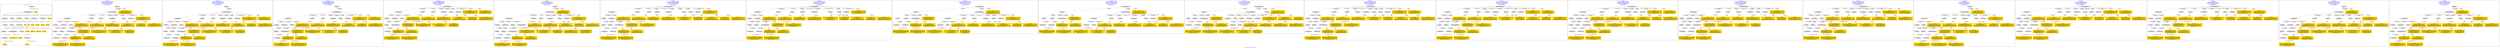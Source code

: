 digraph n0 {
fontcolor="blue"
remincross="true"
label="s25-s-oakland-museum-paintings.json"
subgraph cluster_0 {
label="1-correct model"
n2[style="filled",color="white",fillcolor="lightgray",label="E12_Production1"];
n3[style="filled",color="white",fillcolor="lightgray",label="E21_Person1"];
n4[style="filled",color="white",fillcolor="lightgray",label="E55_Type1"];
n5[style="filled",color="white",fillcolor="lightgray",label="E52_Time-Span3"];
n6[style="filled",color="white",fillcolor="lightgray",label="E69_Death1"];
n7[style="filled",color="white",fillcolor="lightgray",label="E82_Actor_Appellation1"];
n8[style="filled",color="white",fillcolor="lightgray",label="E67_Birth1"];
n9[shape="plaintext",style="filled",fillcolor="gold",label="Artist_URI"];
n10[style="filled",color="white",fillcolor="lightgray",label="E22_Man-Made_Object1"];
n11[style="filled",color="white",fillcolor="lightgray",label="E35_Title1"];
n12[style="filled",color="white",fillcolor="lightgray",label="E8_Acquisition1"];
n13[style="filled",color="white",fillcolor="lightgray",label="E55_Type2"];
n14[style="filled",color="white",fillcolor="lightgray",label="E54_Dimension1"];
n15[style="filled",color="white",fillcolor="lightgray",label="E34_Inscription1"];
n16[shape="plaintext",style="filled",fillcolor="gold",label="Object_uri"];
n17[shape="plaintext",style="filled",fillcolor="gold",label="Inscription"];
n18[shape="plaintext",style="filled",fillcolor="gold",label="Title"];
n19[style="filled",color="white",fillcolor="lightgray",label="E38_Image1"];
n20[shape="plaintext",style="filled",fillcolor="gold",label="Pic_URL"];
n21[style="filled",color="white",fillcolor="lightgray",label="E52_Time-Span1"];
n22[shape="plaintext",style="filled",fillcolor="gold",label="BirthDate"];
n23[style="filled",color="white",fillcolor="lightgray",label="E52_Time-Span2"];
n24[shape="plaintext",style="filled",fillcolor="gold",label="DeathDate"];
n25[shape="plaintext",style="filled",fillcolor="gold",label="Date_made"];
n26[shape="plaintext",style="filled",fillcolor="gold",label="Dimensions"];
n27[shape="plaintext",style="filled",fillcolor="gold",label="Subtype_URI"];
n28[shape="plaintext",style="filled",fillcolor="gold",label="Subtype_of_Art"];
n29[shape="plaintext",style="filled",fillcolor="gold",label="Type_URI"];
n30[shape="plaintext",style="filled",fillcolor="gold",label="Type_of_Art"];
n31[shape="plaintext",style="filled",fillcolor="gold",label="Artist_Appellation_URI"];
n32[shape="plaintext",style="filled",fillcolor="gold",label="ArtistName"];
n33[shape="plaintext",style="filled",fillcolor="gold",label="Credit"];
}
subgraph cluster_1 {
label="candidate 0\nlink coherence:0.9354838709677419\nnode coherence:0.9310344827586207\nconfidence:0.3517106745066258\nmapping score:0.45883171908841547\ncost:30.99853\n-precision:0.71-recall:0.71"
n35[style="filled",color="white",fillcolor="lightgray",label="E12_Production1"];
n36[style="filled",color="white",fillcolor="lightgray",label="E21_Person1"];
n37[style="filled",color="white",fillcolor="lightgray",label="E52_Time-Span2"];
n38[style="filled",color="white",fillcolor="lightgray",label="E55_Type1"];
n39[style="filled",color="white",fillcolor="lightgray",label="E67_Birth1"];
n40[style="filled",color="white",fillcolor="lightgray",label="E69_Death1"];
n41[style="filled",color="white",fillcolor="lightgray",label="E82_Actor_Appellation1"];
n42[style="filled",color="white",fillcolor="lightgray",label="E22_Man-Made_Object1"];
n43[style="filled",color="white",fillcolor="lightgray",label="E30_Right1"];
n44[style="filled",color="white",fillcolor="lightgray",label="E35_Title1"];
n45[style="filled",color="white",fillcolor="lightgray",label="E54_Dimension1"];
n46[style="filled",color="white",fillcolor="lightgray",label="E55_Type2"];
n47[style="filled",color="white",fillcolor="lightgray",label="E8_Acquisition1"];
n48[style="filled",color="white",fillcolor="lightgray",label="E38_Image1"];
n49[style="filled",color="white",fillcolor="lightgray",label="E52_Time-Span1"];
n50[style="filled",color="white",fillcolor="lightgray",label="E52_Time-Span3"];
n51[shape="plaintext",style="filled",fillcolor="gold",label="Subtype_of_Art\n[E29_Design_or_Procedure,P3_has_note,0.346]\n[E57_Material,label,0.268]\n[E55_Type,label,0.253]\n[E57_Material,classLink,0.132]"];
n52[shape="plaintext",style="filled",fillcolor="gold",label="Credit\n[E8_Acquisition,P3_has_note,0.429]\n[E30_Right,P3_has_note,0.418]\n[E33_Linguistic_Object,P3_has_note,0.078]\n[E22_Man-Made_Object,P3_has_note,0.075]"];
n53[shape="plaintext",style="filled",fillcolor="gold",label="DeathDate\n[E52_Time-Span,P82b_end_of_the_end,0.328]\n[E12_Production,P3_has_note,0.296]\n[E52_Time-Span,P82_at_some_time_within,0.257]\n[E35_Title,label,0.118]"];
n54[shape="plaintext",style="filled",fillcolor="gold",label="Object_uri\n[E30_Right,P3_has_note,0.43]\n[E82_Actor_Appellation,label,0.227]\n[E8_Acquisition,P3_has_note,0.208]\n[E35_Title,label,0.135]"];
n55[shape="plaintext",style="filled",fillcolor="gold",label="ArtistName\n[E82_Actor_Appellation,label,0.378]\n[E22_Man-Made_Object,P3_has_note,0.225]\n[E8_Acquisition,P3_has_note,0.214]\n[E73_Information_Object,P3_has_note,0.183]"];
n56[shape="plaintext",style="filled",fillcolor="gold",label="Type_of_Art\n[E55_Type,classLink,0.318]\n[E55_Type,label,0.318]\n[E33_Linguistic_Object,P3_has_note,0.211]\n[E22_Man-Made_Object,P3_has_note,0.154]"];
n57[shape="plaintext",style="filled",fillcolor="gold",label="Inscription\n[E22_Man-Made_Object,P3_has_note,0.286]\n[E73_Information_Object,P3_has_note,0.248]\n[E35_Title,label,0.245]\n[E33_Linguistic_Object,P3_has_note,0.221]"];
n58[shape="plaintext",style="filled",fillcolor="gold",label="Artist_Appellation_URI\n[E82_Actor_Appellation,classLink,0.87]\n[E21_Person,classLink,0.057]\n[E39_Actor,classLink,0.055]\n[E30_Right,P3_has_note,0.018]"];
n59[shape="plaintext",style="filled",fillcolor="gold",label="Type_URI\n[E55_Type,classLink,0.553]\n[E55_Type,label,0.168]\n[E74_Group,classLink,0.154]\n[E57_Material,classLink,0.125]"];
n60[shape="plaintext",style="filled",fillcolor="gold",label="Subtype_URI\n[E55_Type,classLink,0.392]\n[E57_Material,classLink,0.382]\n[E74_Group,classLink,0.19]\n[E55_Type,label,0.036]"];
n61[shape="plaintext",style="filled",fillcolor="gold",label="BirthDate\n[E52_Time-Span,P82a_begin_of_the_begin,0.376]\n[E52_Time-Span,P82_at_some_time_within,0.341]\n[E52_Time-Span,P82b_end_of_the_end,0.214]\n[E52_Time-Span,label,0.07]"];
n62[shape="plaintext",style="filled",fillcolor="gold",label="Pic_URL\n[E38_Image,classLink,0.633]\n[E78_Collection,classLink,0.151]\n[E22_Man-Made_Object,classLink,0.127]\n[E21_Person,classLink,0.088]"];
n63[shape="plaintext",style="filled",fillcolor="gold",label="Dimensions\n[E54_Dimension,P3_has_note,0.617]\n[E22_Man-Made_Object,P3_has_note,0.187]\n[E73_Information_Object,P3_has_note,0.115]\n[E33_Linguistic_Object,P3_has_note,0.08]"];
n64[shape="plaintext",style="filled",fillcolor="gold",label="Title\n[E35_Title,label,0.33]\n[E22_Man-Made_Object,P3_has_note,0.275]\n[E73_Information_Object,P3_has_note,0.23]\n[E33_Linguistic_Object,P3_has_note,0.164]"];
n65[shape="plaintext",style="filled",fillcolor="gold",label="Date_made\n[E52_Time-Span,P82_at_some_time_within,0.5]\n[E52_Time-Span,P82b_end_of_the_end,0.246]\n[E52_Time-Span,P82a_begin_of_the_begin,0.13]\n[E35_Title,label,0.123]"];
n66[shape="plaintext",style="filled",fillcolor="gold",label="Artist_URI\n[E21_Person,classLink,0.34]\n[E39_Actor,classLink,0.324]\n[E82_Actor_Appellation,classLink,0.23]\n[E30_Right,P3_has_note,0.106]"];
}
subgraph cluster_2 {
label="candidate 1\nlink coherence:0.9354838709677419\nnode coherence:0.9285714285714286\nconfidence:0.32008931439430616\nmapping score:0.4578869143219116\ncost:30.99853\n-precision:0.68-recall:0.68"
n68[style="filled",color="white",fillcolor="lightgray",label="E12_Production1"];
n69[style="filled",color="white",fillcolor="lightgray",label="E21_Person1"];
n70[style="filled",color="white",fillcolor="lightgray",label="E52_Time-Span2"];
n71[style="filled",color="white",fillcolor="lightgray",label="E55_Type1"];
n72[style="filled",color="white",fillcolor="lightgray",label="E67_Birth1"];
n73[style="filled",color="white",fillcolor="lightgray",label="E69_Death1"];
n74[style="filled",color="white",fillcolor="lightgray",label="E82_Actor_Appellation1"];
n75[style="filled",color="white",fillcolor="lightgray",label="E22_Man-Made_Object1"];
n76[style="filled",color="white",fillcolor="lightgray",label="E30_Right1"];
n77[style="filled",color="white",fillcolor="lightgray",label="E35_Title1"];
n78[style="filled",color="white",fillcolor="lightgray",label="E54_Dimension1"];
n79[style="filled",color="white",fillcolor="lightgray",label="E55_Type2"];
n80[style="filled",color="white",fillcolor="lightgray",label="E8_Acquisition1"];
n81[style="filled",color="white",fillcolor="lightgray",label="E38_Image1"];
n82[style="filled",color="white",fillcolor="lightgray",label="E52_Time-Span1"];
n83[style="filled",color="white",fillcolor="lightgray",label="E52_Time-Span3"];
n84[shape="plaintext",style="filled",fillcolor="gold",label="Subtype_of_Art\n[E29_Design_or_Procedure,P3_has_note,0.346]\n[E57_Material,label,0.268]\n[E55_Type,label,0.253]\n[E57_Material,classLink,0.132]"];
n85[shape="plaintext",style="filled",fillcolor="gold",label="Credit\n[E8_Acquisition,P3_has_note,0.429]\n[E30_Right,P3_has_note,0.418]\n[E33_Linguistic_Object,P3_has_note,0.078]\n[E22_Man-Made_Object,P3_has_note,0.075]"];
n86[shape="plaintext",style="filled",fillcolor="gold",label="DeathDate\n[E52_Time-Span,P82b_end_of_the_end,0.328]\n[E12_Production,P3_has_note,0.296]\n[E52_Time-Span,P82_at_some_time_within,0.257]\n[E35_Title,label,0.118]"];
n87[shape="plaintext",style="filled",fillcolor="gold",label="Object_uri\n[E30_Right,P3_has_note,0.43]\n[E82_Actor_Appellation,label,0.227]\n[E8_Acquisition,P3_has_note,0.208]\n[E35_Title,label,0.135]"];
n88[shape="plaintext",style="filled",fillcolor="gold",label="ArtistName\n[E82_Actor_Appellation,label,0.378]\n[E22_Man-Made_Object,P3_has_note,0.225]\n[E8_Acquisition,P3_has_note,0.214]\n[E73_Information_Object,P3_has_note,0.183]"];
n89[shape="plaintext",style="filled",fillcolor="gold",label="Type_of_Art\n[E55_Type,classLink,0.318]\n[E55_Type,label,0.318]\n[E33_Linguistic_Object,P3_has_note,0.211]\n[E22_Man-Made_Object,P3_has_note,0.154]"];
n90[shape="plaintext",style="filled",fillcolor="gold",label="Inscription\n[E22_Man-Made_Object,P3_has_note,0.286]\n[E73_Information_Object,P3_has_note,0.248]\n[E35_Title,label,0.245]\n[E33_Linguistic_Object,P3_has_note,0.221]"];
n91[shape="plaintext",style="filled",fillcolor="gold",label="Artist_Appellation_URI\n[E82_Actor_Appellation,classLink,0.87]\n[E21_Person,classLink,0.057]\n[E39_Actor,classLink,0.055]\n[E30_Right,P3_has_note,0.018]"];
n92[shape="plaintext",style="filled",fillcolor="gold",label="Type_URI\n[E55_Type,classLink,0.553]\n[E55_Type,label,0.168]\n[E74_Group,classLink,0.154]\n[E57_Material,classLink,0.125]"];
n93[shape="plaintext",style="filled",fillcolor="gold",label="Subtype_URI\n[E55_Type,classLink,0.392]\n[E57_Material,classLink,0.382]\n[E74_Group,classLink,0.19]\n[E55_Type,label,0.036]"];
n94[shape="plaintext",style="filled",fillcolor="gold",label="BirthDate\n[E52_Time-Span,P82a_begin_of_the_begin,0.376]\n[E52_Time-Span,P82_at_some_time_within,0.341]\n[E52_Time-Span,P82b_end_of_the_end,0.214]\n[E52_Time-Span,label,0.07]"];
n95[shape="plaintext",style="filled",fillcolor="gold",label="Dimensions\n[E54_Dimension,P3_has_note,0.617]\n[E22_Man-Made_Object,P3_has_note,0.187]\n[E73_Information_Object,P3_has_note,0.115]\n[E33_Linguistic_Object,P3_has_note,0.08]"];
n96[shape="plaintext",style="filled",fillcolor="gold",label="Title\n[E35_Title,label,0.33]\n[E22_Man-Made_Object,P3_has_note,0.275]\n[E73_Information_Object,P3_has_note,0.23]\n[E33_Linguistic_Object,P3_has_note,0.164]"];
n97[shape="plaintext",style="filled",fillcolor="gold",label="Pic_URL\n[E38_Image,classLink,0.633]\n[E78_Collection,classLink,0.151]\n[E22_Man-Made_Object,classLink,0.127]\n[E21_Person,classLink,0.088]"];
n98[shape="plaintext",style="filled",fillcolor="gold",label="Date_made\n[E52_Time-Span,P82_at_some_time_within,0.5]\n[E52_Time-Span,P82b_end_of_the_end,0.246]\n[E52_Time-Span,P82a_begin_of_the_begin,0.13]\n[E35_Title,label,0.123]"];
n99[shape="plaintext",style="filled",fillcolor="gold",label="Artist_URI\n[E21_Person,classLink,0.34]\n[E39_Actor,classLink,0.324]\n[E82_Actor_Appellation,classLink,0.23]\n[E30_Right,P3_has_note,0.106]"];
}
subgraph cluster_3 {
label="candidate 10\nlink coherence:0.896551724137931\nnode coherence:0.8888888888888888\nconfidence:0.3245246145166304\nmapping score:0.45655450113517304\ncost:127.99869\n-precision:0.69-recall:0.65"
n101[style="filled",color="white",fillcolor="lightgray",label="E12_Production1"];
n102[style="filled",color="white",fillcolor="lightgray",label="E21_Person1"];
n103[style="filled",color="white",fillcolor="lightgray",label="E52_Time-Span2"];
n104[style="filled",color="white",fillcolor="lightgray",label="E55_Type1"];
n105[style="filled",color="white",fillcolor="lightgray",label="E67_Birth1"];
n106[style="filled",color="white",fillcolor="lightgray",label="E82_Actor_Appellation1"];
n107[style="filled",color="white",fillcolor="lightgray",label="E22_Man-Made_Object1"];
n108[style="filled",color="white",fillcolor="lightgray",label="E30_Right1"];
n109[style="filled",color="white",fillcolor="lightgray",label="E35_Title1"];
n110[style="filled",color="white",fillcolor="lightgray",label="E54_Dimension1"];
n111[style="filled",color="white",fillcolor="lightgray",label="E55_Type2"];
n112[style="filled",color="white",fillcolor="lightgray",label="E8_Acquisition1"];
n113[style="filled",color="white",fillcolor="lightgray",label="E38_Image1"];
n114[style="filled",color="white",fillcolor="lightgray",label="E52_Time-Span1"];
n115[shape="plaintext",style="filled",fillcolor="gold",label="DeathDate\n[E52_Time-Span,P82b_end_of_the_end,0.328]\n[E12_Production,P3_has_note,0.296]\n[E52_Time-Span,P82_at_some_time_within,0.257]\n[E35_Title,label,0.118]"];
n116[shape="plaintext",style="filled",fillcolor="gold",label="Subtype_of_Art\n[E29_Design_or_Procedure,P3_has_note,0.346]\n[E57_Material,label,0.268]\n[E55_Type,label,0.253]\n[E57_Material,classLink,0.132]"];
n117[shape="plaintext",style="filled",fillcolor="gold",label="Credit\n[E8_Acquisition,P3_has_note,0.429]\n[E30_Right,P3_has_note,0.418]\n[E33_Linguistic_Object,P3_has_note,0.078]\n[E22_Man-Made_Object,P3_has_note,0.075]"];
n118[shape="plaintext",style="filled",fillcolor="gold",label="Date_made\n[E52_Time-Span,P82_at_some_time_within,0.5]\n[E52_Time-Span,P82b_end_of_the_end,0.246]\n[E52_Time-Span,P82a_begin_of_the_begin,0.13]\n[E35_Title,label,0.123]"];
n119[shape="plaintext",style="filled",fillcolor="gold",label="Object_uri\n[E30_Right,P3_has_note,0.43]\n[E82_Actor_Appellation,label,0.227]\n[E8_Acquisition,P3_has_note,0.208]\n[E35_Title,label,0.135]"];
n120[shape="plaintext",style="filled",fillcolor="gold",label="ArtistName\n[E82_Actor_Appellation,label,0.378]\n[E22_Man-Made_Object,P3_has_note,0.225]\n[E8_Acquisition,P3_has_note,0.214]\n[E73_Information_Object,P3_has_note,0.183]"];
n121[shape="plaintext",style="filled",fillcolor="gold",label="Type_of_Art\n[E55_Type,classLink,0.318]\n[E55_Type,label,0.318]\n[E33_Linguistic_Object,P3_has_note,0.211]\n[E22_Man-Made_Object,P3_has_note,0.154]"];
n122[shape="plaintext",style="filled",fillcolor="gold",label="Inscription\n[E22_Man-Made_Object,P3_has_note,0.286]\n[E73_Information_Object,P3_has_note,0.248]\n[E35_Title,label,0.245]\n[E33_Linguistic_Object,P3_has_note,0.221]"];
n123[shape="plaintext",style="filled",fillcolor="gold",label="Artist_Appellation_URI\n[E82_Actor_Appellation,classLink,0.87]\n[E21_Person,classLink,0.057]\n[E39_Actor,classLink,0.055]\n[E30_Right,P3_has_note,0.018]"];
n124[shape="plaintext",style="filled",fillcolor="gold",label="Type_URI\n[E55_Type,classLink,0.553]\n[E55_Type,label,0.168]\n[E74_Group,classLink,0.154]\n[E57_Material,classLink,0.125]"];
n125[shape="plaintext",style="filled",fillcolor="gold",label="Subtype_URI\n[E55_Type,classLink,0.392]\n[E57_Material,classLink,0.382]\n[E74_Group,classLink,0.19]\n[E55_Type,label,0.036]"];
n126[shape="plaintext",style="filled",fillcolor="gold",label="BirthDate\n[E52_Time-Span,P82a_begin_of_the_begin,0.376]\n[E52_Time-Span,P82_at_some_time_within,0.341]\n[E52_Time-Span,P82b_end_of_the_end,0.214]\n[E52_Time-Span,label,0.07]"];
n127[shape="plaintext",style="filled",fillcolor="gold",label="Dimensions\n[E54_Dimension,P3_has_note,0.617]\n[E22_Man-Made_Object,P3_has_note,0.187]\n[E73_Information_Object,P3_has_note,0.115]\n[E33_Linguistic_Object,P3_has_note,0.08]"];
n128[shape="plaintext",style="filled",fillcolor="gold",label="Title\n[E35_Title,label,0.33]\n[E22_Man-Made_Object,P3_has_note,0.275]\n[E73_Information_Object,P3_has_note,0.23]\n[E33_Linguistic_Object,P3_has_note,0.164]"];
n129[shape="plaintext",style="filled",fillcolor="gold",label="Pic_URL\n[E38_Image,classLink,0.633]\n[E78_Collection,classLink,0.151]\n[E22_Man-Made_Object,classLink,0.127]\n[E21_Person,classLink,0.088]"];
n130[shape="plaintext",style="filled",fillcolor="gold",label="Artist_URI\n[E21_Person,classLink,0.34]\n[E39_Actor,classLink,0.324]\n[E82_Actor_Appellation,classLink,0.23]\n[E30_Right,P3_has_note,0.106]"];
}
subgraph cluster_4 {
label="candidate 11\nlink coherence:0.8928571428571429\nnode coherence:0.8888888888888888\nconfidence:0.3245246145166304\nmapping score:0.45655450113517304\ncost:126.9988\n-precision:0.68-recall:0.61"
n132[style="filled",color="white",fillcolor="lightgray",label="E12_Production1"];
n133[style="filled",color="white",fillcolor="lightgray",label="E21_Person1"];
n134[style="filled",color="white",fillcolor="lightgray",label="E52_Time-Span2"];
n135[style="filled",color="white",fillcolor="lightgray",label="E55_Type1"];
n136[style="filled",color="white",fillcolor="lightgray",label="E67_Birth1"];
n137[style="filled",color="white",fillcolor="lightgray",label="E82_Actor_Appellation1"];
n138[style="filled",color="white",fillcolor="lightgray",label="E22_Man-Made_Object1"];
n139[style="filled",color="white",fillcolor="lightgray",label="E30_Right1"];
n140[style="filled",color="white",fillcolor="lightgray",label="E35_Title1"];
n141[style="filled",color="white",fillcolor="lightgray",label="E54_Dimension1"];
n142[style="filled",color="white",fillcolor="lightgray",label="E55_Type2"];
n143[style="filled",color="white",fillcolor="lightgray",label="E8_Acquisition1"];
n144[style="filled",color="white",fillcolor="lightgray",label="E52_Time-Span1"];
n145[shape="plaintext",style="filled",fillcolor="gold",label="DeathDate\n[E52_Time-Span,P82b_end_of_the_end,0.328]\n[E12_Production,P3_has_note,0.296]\n[E52_Time-Span,P82_at_some_time_within,0.257]\n[E35_Title,label,0.118]"];
n146[shape="plaintext",style="filled",fillcolor="gold",label="Subtype_of_Art\n[E29_Design_or_Procedure,P3_has_note,0.346]\n[E57_Material,label,0.268]\n[E55_Type,label,0.253]\n[E57_Material,classLink,0.132]"];
n147[shape="plaintext",style="filled",fillcolor="gold",label="Credit\n[E8_Acquisition,P3_has_note,0.429]\n[E30_Right,P3_has_note,0.418]\n[E33_Linguistic_Object,P3_has_note,0.078]\n[E22_Man-Made_Object,P3_has_note,0.075]"];
n148[shape="plaintext",style="filled",fillcolor="gold",label="Date_made\n[E52_Time-Span,P82_at_some_time_within,0.5]\n[E52_Time-Span,P82b_end_of_the_end,0.246]\n[E52_Time-Span,P82a_begin_of_the_begin,0.13]\n[E35_Title,label,0.123]"];
n149[shape="plaintext",style="filled",fillcolor="gold",label="Object_uri\n[E30_Right,P3_has_note,0.43]\n[E82_Actor_Appellation,label,0.227]\n[E8_Acquisition,P3_has_note,0.208]\n[E35_Title,label,0.135]"];
n150[shape="plaintext",style="filled",fillcolor="gold",label="ArtistName\n[E82_Actor_Appellation,label,0.378]\n[E22_Man-Made_Object,P3_has_note,0.225]\n[E8_Acquisition,P3_has_note,0.214]\n[E73_Information_Object,P3_has_note,0.183]"];
n151[shape="plaintext",style="filled",fillcolor="gold",label="Type_of_Art\n[E55_Type,classLink,0.318]\n[E55_Type,label,0.318]\n[E33_Linguistic_Object,P3_has_note,0.211]\n[E22_Man-Made_Object,P3_has_note,0.154]"];
n152[shape="plaintext",style="filled",fillcolor="gold",label="Inscription\n[E22_Man-Made_Object,P3_has_note,0.286]\n[E73_Information_Object,P3_has_note,0.248]\n[E35_Title,label,0.245]\n[E33_Linguistic_Object,P3_has_note,0.221]"];
n153[shape="plaintext",style="filled",fillcolor="gold",label="Artist_Appellation_URI\n[E82_Actor_Appellation,classLink,0.87]\n[E21_Person,classLink,0.057]\n[E39_Actor,classLink,0.055]\n[E30_Right,P3_has_note,0.018]"];
n154[shape="plaintext",style="filled",fillcolor="gold",label="Type_URI\n[E55_Type,classLink,0.553]\n[E55_Type,label,0.168]\n[E74_Group,classLink,0.154]\n[E57_Material,classLink,0.125]"];
n155[shape="plaintext",style="filled",fillcolor="gold",label="Subtype_URI\n[E55_Type,classLink,0.392]\n[E57_Material,classLink,0.382]\n[E74_Group,classLink,0.19]\n[E55_Type,label,0.036]"];
n156[shape="plaintext",style="filled",fillcolor="gold",label="BirthDate\n[E52_Time-Span,P82a_begin_of_the_begin,0.376]\n[E52_Time-Span,P82_at_some_time_within,0.341]\n[E52_Time-Span,P82b_end_of_the_end,0.214]\n[E52_Time-Span,label,0.07]"];
n157[shape="plaintext",style="filled",fillcolor="gold",label="Dimensions\n[E54_Dimension,P3_has_note,0.617]\n[E22_Man-Made_Object,P3_has_note,0.187]\n[E73_Information_Object,P3_has_note,0.115]\n[E33_Linguistic_Object,P3_has_note,0.08]"];
n158[shape="plaintext",style="filled",fillcolor="gold",label="Title\n[E35_Title,label,0.33]\n[E22_Man-Made_Object,P3_has_note,0.275]\n[E73_Information_Object,P3_has_note,0.23]\n[E33_Linguistic_Object,P3_has_note,0.164]"];
n159[shape="plaintext",style="filled",fillcolor="gold",label="Pic_URL\n[E38_Image,classLink,0.633]\n[E78_Collection,classLink,0.151]\n[E22_Man-Made_Object,classLink,0.127]\n[E21_Person,classLink,0.088]"];
n160[shape="plaintext",style="filled",fillcolor="gold",label="Artist_URI\n[E21_Person,classLink,0.34]\n[E39_Actor,classLink,0.324]\n[E82_Actor_Appellation,classLink,0.23]\n[E30_Right,P3_has_note,0.106]"];
}
subgraph cluster_5 {
label="candidate 12\nlink coherence:0.875\nnode coherence:0.8928571428571429\nconfidence:0.41347005286856053\nmapping score:0.47710906524190116\ncost:130.99853\n-precision:0.75-recall:0.77"
n162[style="filled",color="white",fillcolor="lightgray",label="E12_Production1"];
n163[style="filled",color="white",fillcolor="lightgray",label="E21_Person1"];
n164[style="filled",color="white",fillcolor="lightgray",label="E52_Time-Span2"];
n165[style="filled",color="white",fillcolor="lightgray",label="E55_Type1"];
n166[style="filled",color="white",fillcolor="lightgray",label="E67_Birth1"];
n167[style="filled",color="white",fillcolor="lightgray",label="E69_Death1"];
n168[style="filled",color="white",fillcolor="lightgray",label="E82_Actor_Appellation1"];
n169[style="filled",color="white",fillcolor="lightgray",label="E21_Person2"];
n170[style="filled",color="white",fillcolor="lightgray",label="E82_Actor_Appellation2"];
n171[style="filled",color="white",fillcolor="lightgray",label="E22_Man-Made_Object1"];
n172[style="filled",color="white",fillcolor="lightgray",label="E35_Title1"];
n173[style="filled",color="white",fillcolor="lightgray",label="E54_Dimension1"];
n174[style="filled",color="white",fillcolor="lightgray",label="E55_Type2"];
n175[style="filled",color="white",fillcolor="lightgray",label="E8_Acquisition1"];
n176[style="filled",color="white",fillcolor="lightgray",label="E38_Image1"];
n177[style="filled",color="white",fillcolor="lightgray",label="E52_Time-Span1"];
n178[style="filled",color="white",fillcolor="lightgray",label="E52_Time-Span3"];
n179[shape="plaintext",style="filled",fillcolor="gold",label="Subtype_of_Art\n[E29_Design_or_Procedure,P3_has_note,0.346]\n[E57_Material,label,0.268]\n[E55_Type,label,0.253]\n[E57_Material,classLink,0.132]"];
n180[shape="plaintext",style="filled",fillcolor="gold",label="ArtistName\n[E82_Actor_Appellation,label,0.378]\n[E22_Man-Made_Object,P3_has_note,0.225]\n[E8_Acquisition,P3_has_note,0.214]\n[E73_Information_Object,P3_has_note,0.183]"];
n181[shape="plaintext",style="filled",fillcolor="gold",label="DeathDate\n[E52_Time-Span,P82b_end_of_the_end,0.328]\n[E12_Production,P3_has_note,0.296]\n[E52_Time-Span,P82_at_some_time_within,0.257]\n[E35_Title,label,0.118]"];
n182[shape="plaintext",style="filled",fillcolor="gold",label="Credit\n[E8_Acquisition,P3_has_note,0.429]\n[E30_Right,P3_has_note,0.418]\n[E33_Linguistic_Object,P3_has_note,0.078]\n[E22_Man-Made_Object,P3_has_note,0.075]"];
n183[shape="plaintext",style="filled",fillcolor="gold",label="Artist_Appellation_URI\n[E82_Actor_Appellation,classLink,0.87]\n[E21_Person,classLink,0.057]\n[E39_Actor,classLink,0.055]\n[E30_Right,P3_has_note,0.018]"];
n184[shape="plaintext",style="filled",fillcolor="gold",label="Object_uri\n[E30_Right,P3_has_note,0.43]\n[E82_Actor_Appellation,label,0.227]\n[E8_Acquisition,P3_has_note,0.208]\n[E35_Title,label,0.135]"];
n185[shape="plaintext",style="filled",fillcolor="gold",label="Type_of_Art\n[E55_Type,classLink,0.318]\n[E55_Type,label,0.318]\n[E33_Linguistic_Object,P3_has_note,0.211]\n[E22_Man-Made_Object,P3_has_note,0.154]"];
n186[shape="plaintext",style="filled",fillcolor="gold",label="Inscription\n[E22_Man-Made_Object,P3_has_note,0.286]\n[E73_Information_Object,P3_has_note,0.248]\n[E35_Title,label,0.245]\n[E33_Linguistic_Object,P3_has_note,0.221]"];
n187[shape="plaintext",style="filled",fillcolor="gold",label="Type_URI\n[E55_Type,classLink,0.553]\n[E55_Type,label,0.168]\n[E74_Group,classLink,0.154]\n[E57_Material,classLink,0.125]"];
n188[shape="plaintext",style="filled",fillcolor="gold",label="Subtype_URI\n[E55_Type,classLink,0.392]\n[E57_Material,classLink,0.382]\n[E74_Group,classLink,0.19]\n[E55_Type,label,0.036]"];
n189[shape="plaintext",style="filled",fillcolor="gold",label="BirthDate\n[E52_Time-Span,P82a_begin_of_the_begin,0.376]\n[E52_Time-Span,P82_at_some_time_within,0.341]\n[E52_Time-Span,P82b_end_of_the_end,0.214]\n[E52_Time-Span,label,0.07]"];
n190[shape="plaintext",style="filled",fillcolor="gold",label="Pic_URL\n[E38_Image,classLink,0.633]\n[E78_Collection,classLink,0.151]\n[E22_Man-Made_Object,classLink,0.127]\n[E21_Person,classLink,0.088]"];
n191[shape="plaintext",style="filled",fillcolor="gold",label="Dimensions\n[E54_Dimension,P3_has_note,0.617]\n[E22_Man-Made_Object,P3_has_note,0.187]\n[E73_Information_Object,P3_has_note,0.115]\n[E33_Linguistic_Object,P3_has_note,0.08]"];
n192[shape="plaintext",style="filled",fillcolor="gold",label="Title\n[E35_Title,label,0.33]\n[E22_Man-Made_Object,P3_has_note,0.275]\n[E73_Information_Object,P3_has_note,0.23]\n[E33_Linguistic_Object,P3_has_note,0.164]"];
n193[shape="plaintext",style="filled",fillcolor="gold",label="Date_made\n[E52_Time-Span,P82_at_some_time_within,0.5]\n[E52_Time-Span,P82b_end_of_the_end,0.246]\n[E52_Time-Span,P82a_begin_of_the_begin,0.13]\n[E35_Title,label,0.123]"];
n194[shape="plaintext",style="filled",fillcolor="gold",label="Artist_URI\n[E21_Person,classLink,0.34]\n[E39_Actor,classLink,0.324]\n[E82_Actor_Appellation,classLink,0.23]\n[E30_Right,P3_has_note,0.106]"];
}
subgraph cluster_6 {
label="candidate 13\nlink coherence:0.8709677419354839\nnode coherence:0.9310344827586207\nconfidence:0.3517106745066258\nmapping score:0.45883171908841547\ncost:30.99872\n-precision:0.65-recall:0.65"
n196[style="filled",color="white",fillcolor="lightgray",label="E12_Production1"];
n197[style="filled",color="white",fillcolor="lightgray",label="E21_Person1"];
n198[style="filled",color="white",fillcolor="lightgray",label="E52_Time-Span2"];
n199[style="filled",color="white",fillcolor="lightgray",label="E67_Birth1"];
n200[style="filled",color="white",fillcolor="lightgray",label="E69_Death1"];
n201[style="filled",color="white",fillcolor="lightgray",label="E82_Actor_Appellation1"];
n202[style="filled",color="white",fillcolor="lightgray",label="E22_Man-Made_Object1"];
n203[style="filled",color="white",fillcolor="lightgray",label="E30_Right1"];
n204[style="filled",color="white",fillcolor="lightgray",label="E35_Title1"];
n205[style="filled",color="white",fillcolor="lightgray",label="E38_Image1"];
n206[style="filled",color="white",fillcolor="lightgray",label="E54_Dimension1"];
n207[style="filled",color="white",fillcolor="lightgray",label="E55_Type1"];
n208[style="filled",color="white",fillcolor="lightgray",label="E55_Type2"];
n209[style="filled",color="white",fillcolor="lightgray",label="E8_Acquisition1"];
n210[style="filled",color="white",fillcolor="lightgray",label="E52_Time-Span1"];
n211[style="filled",color="white",fillcolor="lightgray",label="E52_Time-Span3"];
n212[shape="plaintext",style="filled",fillcolor="gold",label="Subtype_of_Art\n[E29_Design_or_Procedure,P3_has_note,0.346]\n[E57_Material,label,0.268]\n[E55_Type,label,0.253]\n[E57_Material,classLink,0.132]"];
n213[shape="plaintext",style="filled",fillcolor="gold",label="Credit\n[E8_Acquisition,P3_has_note,0.429]\n[E30_Right,P3_has_note,0.418]\n[E33_Linguistic_Object,P3_has_note,0.078]\n[E22_Man-Made_Object,P3_has_note,0.075]"];
n214[shape="plaintext",style="filled",fillcolor="gold",label="DeathDate\n[E52_Time-Span,P82b_end_of_the_end,0.328]\n[E12_Production,P3_has_note,0.296]\n[E52_Time-Span,P82_at_some_time_within,0.257]\n[E35_Title,label,0.118]"];
n215[shape="plaintext",style="filled",fillcolor="gold",label="Object_uri\n[E30_Right,P3_has_note,0.43]\n[E82_Actor_Appellation,label,0.227]\n[E8_Acquisition,P3_has_note,0.208]\n[E35_Title,label,0.135]"];
n216[shape="plaintext",style="filled",fillcolor="gold",label="ArtistName\n[E82_Actor_Appellation,label,0.378]\n[E22_Man-Made_Object,P3_has_note,0.225]\n[E8_Acquisition,P3_has_note,0.214]\n[E73_Information_Object,P3_has_note,0.183]"];
n217[shape="plaintext",style="filled",fillcolor="gold",label="Type_of_Art\n[E55_Type,classLink,0.318]\n[E55_Type,label,0.318]\n[E33_Linguistic_Object,P3_has_note,0.211]\n[E22_Man-Made_Object,P3_has_note,0.154]"];
n218[shape="plaintext",style="filled",fillcolor="gold",label="Inscription\n[E22_Man-Made_Object,P3_has_note,0.286]\n[E73_Information_Object,P3_has_note,0.248]\n[E35_Title,label,0.245]\n[E33_Linguistic_Object,P3_has_note,0.221]"];
n219[shape="plaintext",style="filled",fillcolor="gold",label="Artist_Appellation_URI\n[E82_Actor_Appellation,classLink,0.87]\n[E21_Person,classLink,0.057]\n[E39_Actor,classLink,0.055]\n[E30_Right,P3_has_note,0.018]"];
n220[shape="plaintext",style="filled",fillcolor="gold",label="Type_URI\n[E55_Type,classLink,0.553]\n[E55_Type,label,0.168]\n[E74_Group,classLink,0.154]\n[E57_Material,classLink,0.125]"];
n221[shape="plaintext",style="filled",fillcolor="gold",label="Subtype_URI\n[E55_Type,classLink,0.392]\n[E57_Material,classLink,0.382]\n[E74_Group,classLink,0.19]\n[E55_Type,label,0.036]"];
n222[shape="plaintext",style="filled",fillcolor="gold",label="BirthDate\n[E52_Time-Span,P82a_begin_of_the_begin,0.376]\n[E52_Time-Span,P82_at_some_time_within,0.341]\n[E52_Time-Span,P82b_end_of_the_end,0.214]\n[E52_Time-Span,label,0.07]"];
n223[shape="plaintext",style="filled",fillcolor="gold",label="Pic_URL\n[E38_Image,classLink,0.633]\n[E78_Collection,classLink,0.151]\n[E22_Man-Made_Object,classLink,0.127]\n[E21_Person,classLink,0.088]"];
n224[shape="plaintext",style="filled",fillcolor="gold",label="Dimensions\n[E54_Dimension,P3_has_note,0.617]\n[E22_Man-Made_Object,P3_has_note,0.187]\n[E73_Information_Object,P3_has_note,0.115]\n[E33_Linguistic_Object,P3_has_note,0.08]"];
n225[shape="plaintext",style="filled",fillcolor="gold",label="Title\n[E35_Title,label,0.33]\n[E22_Man-Made_Object,P3_has_note,0.275]\n[E73_Information_Object,P3_has_note,0.23]\n[E33_Linguistic_Object,P3_has_note,0.164]"];
n226[shape="plaintext",style="filled",fillcolor="gold",label="Date_made\n[E52_Time-Span,P82_at_some_time_within,0.5]\n[E52_Time-Span,P82b_end_of_the_end,0.246]\n[E52_Time-Span,P82a_begin_of_the_begin,0.13]\n[E35_Title,label,0.123]"];
n227[shape="plaintext",style="filled",fillcolor="gold",label="Artist_URI\n[E21_Person,classLink,0.34]\n[E39_Actor,classLink,0.324]\n[E82_Actor_Appellation,classLink,0.23]\n[E30_Right,P3_has_note,0.106]"];
}
subgraph cluster_7 {
label="candidate 14\nlink coherence:0.8709677419354839\nnode coherence:0.9310344827586207\nconfidence:0.3517106745066258\nmapping score:0.45883171908841547\ncost:30.99873\n-precision:0.65-recall:0.65"
n229[style="filled",color="white",fillcolor="lightgray",label="E12_Production1"];
n230[style="filled",color="white",fillcolor="lightgray",label="E21_Person1"];
n231[style="filled",color="white",fillcolor="lightgray",label="E52_Time-Span2"];
n232[style="filled",color="white",fillcolor="lightgray",label="E67_Birth1"];
n233[style="filled",color="white",fillcolor="lightgray",label="E69_Death1"];
n234[style="filled",color="white",fillcolor="lightgray",label="E82_Actor_Appellation1"];
n235[style="filled",color="white",fillcolor="lightgray",label="E22_Man-Made_Object1"];
n236[style="filled",color="white",fillcolor="lightgray",label="E30_Right1"];
n237[style="filled",color="white",fillcolor="lightgray",label="E35_Title1"];
n238[style="filled",color="white",fillcolor="lightgray",label="E38_Image1"];
n239[style="filled",color="white",fillcolor="lightgray",label="E54_Dimension1"];
n240[style="filled",color="white",fillcolor="lightgray",label="E55_Type1"];
n241[style="filled",color="white",fillcolor="lightgray",label="E55_Type2"];
n242[style="filled",color="white",fillcolor="lightgray",label="E8_Acquisition1"];
n243[style="filled",color="white",fillcolor="lightgray",label="E52_Time-Span1"];
n244[style="filled",color="white",fillcolor="lightgray",label="E52_Time-Span3"];
n245[shape="plaintext",style="filled",fillcolor="gold",label="Subtype_of_Art\n[E29_Design_or_Procedure,P3_has_note,0.346]\n[E57_Material,label,0.268]\n[E55_Type,label,0.253]\n[E57_Material,classLink,0.132]"];
n246[shape="plaintext",style="filled",fillcolor="gold",label="Credit\n[E8_Acquisition,P3_has_note,0.429]\n[E30_Right,P3_has_note,0.418]\n[E33_Linguistic_Object,P3_has_note,0.078]\n[E22_Man-Made_Object,P3_has_note,0.075]"];
n247[shape="plaintext",style="filled",fillcolor="gold",label="DeathDate\n[E52_Time-Span,P82b_end_of_the_end,0.328]\n[E12_Production,P3_has_note,0.296]\n[E52_Time-Span,P82_at_some_time_within,0.257]\n[E35_Title,label,0.118]"];
n248[shape="plaintext",style="filled",fillcolor="gold",label="Object_uri\n[E30_Right,P3_has_note,0.43]\n[E82_Actor_Appellation,label,0.227]\n[E8_Acquisition,P3_has_note,0.208]\n[E35_Title,label,0.135]"];
n249[shape="plaintext",style="filled",fillcolor="gold",label="ArtistName\n[E82_Actor_Appellation,label,0.378]\n[E22_Man-Made_Object,P3_has_note,0.225]\n[E8_Acquisition,P3_has_note,0.214]\n[E73_Information_Object,P3_has_note,0.183]"];
n250[shape="plaintext",style="filled",fillcolor="gold",label="Type_of_Art\n[E55_Type,classLink,0.318]\n[E55_Type,label,0.318]\n[E33_Linguistic_Object,P3_has_note,0.211]\n[E22_Man-Made_Object,P3_has_note,0.154]"];
n251[shape="plaintext",style="filled",fillcolor="gold",label="Inscription\n[E22_Man-Made_Object,P3_has_note,0.286]\n[E73_Information_Object,P3_has_note,0.248]\n[E35_Title,label,0.245]\n[E33_Linguistic_Object,P3_has_note,0.221]"];
n252[shape="plaintext",style="filled",fillcolor="gold",label="Artist_Appellation_URI\n[E82_Actor_Appellation,classLink,0.87]\n[E21_Person,classLink,0.057]\n[E39_Actor,classLink,0.055]\n[E30_Right,P3_has_note,0.018]"];
n253[shape="plaintext",style="filled",fillcolor="gold",label="Type_URI\n[E55_Type,classLink,0.553]\n[E55_Type,label,0.168]\n[E74_Group,classLink,0.154]\n[E57_Material,classLink,0.125]"];
n254[shape="plaintext",style="filled",fillcolor="gold",label="Subtype_URI\n[E55_Type,classLink,0.392]\n[E57_Material,classLink,0.382]\n[E74_Group,classLink,0.19]\n[E55_Type,label,0.036]"];
n255[shape="plaintext",style="filled",fillcolor="gold",label="BirthDate\n[E52_Time-Span,P82a_begin_of_the_begin,0.376]\n[E52_Time-Span,P82_at_some_time_within,0.341]\n[E52_Time-Span,P82b_end_of_the_end,0.214]\n[E52_Time-Span,label,0.07]"];
n256[shape="plaintext",style="filled",fillcolor="gold",label="Pic_URL\n[E38_Image,classLink,0.633]\n[E78_Collection,classLink,0.151]\n[E22_Man-Made_Object,classLink,0.127]\n[E21_Person,classLink,0.088]"];
n257[shape="plaintext",style="filled",fillcolor="gold",label="Dimensions\n[E54_Dimension,P3_has_note,0.617]\n[E22_Man-Made_Object,P3_has_note,0.187]\n[E73_Information_Object,P3_has_note,0.115]\n[E33_Linguistic_Object,P3_has_note,0.08]"];
n258[shape="plaintext",style="filled",fillcolor="gold",label="Title\n[E35_Title,label,0.33]\n[E22_Man-Made_Object,P3_has_note,0.275]\n[E73_Information_Object,P3_has_note,0.23]\n[E33_Linguistic_Object,P3_has_note,0.164]"];
n259[shape="plaintext",style="filled",fillcolor="gold",label="Date_made\n[E52_Time-Span,P82_at_some_time_within,0.5]\n[E52_Time-Span,P82b_end_of_the_end,0.246]\n[E52_Time-Span,P82a_begin_of_the_begin,0.13]\n[E35_Title,label,0.123]"];
n260[shape="plaintext",style="filled",fillcolor="gold",label="Artist_URI\n[E21_Person,classLink,0.34]\n[E39_Actor,classLink,0.324]\n[E82_Actor_Appellation,classLink,0.23]\n[E30_Right,P3_has_note,0.106]"];
}
subgraph cluster_8 {
label="candidate 15\nlink coherence:0.8709677419354839\nnode coherence:0.9310344827586207\nconfidence:0.3304327711738911\nmapping score:0.4517390846441706\ncost:30.99876\n-precision:0.65-recall:0.65"
n262[style="filled",color="white",fillcolor="lightgray",label="E12_Production1"];
n263[style="filled",color="white",fillcolor="lightgray",label="E52_Time-Span2"];
n264[style="filled",color="white",fillcolor="lightgray",label="E55_Type1"];
n265[style="filled",color="white",fillcolor="lightgray",label="E21_Person1"];
n266[style="filled",color="white",fillcolor="lightgray",label="E67_Birth1"];
n267[style="filled",color="white",fillcolor="lightgray",label="E69_Death1"];
n268[style="filled",color="white",fillcolor="lightgray",label="E82_Actor_Appellation1"];
n269[style="filled",color="white",fillcolor="lightgray",label="E22_Man-Made_Object1"];
n270[style="filled",color="white",fillcolor="lightgray",label="E35_Title1"];
n271[style="filled",color="white",fillcolor="lightgray",label="E38_Image1"];
n272[style="filled",color="white",fillcolor="lightgray",label="E54_Dimension1"];
n273[style="filled",color="white",fillcolor="lightgray",label="E55_Type2"];
n274[style="filled",color="white",fillcolor="lightgray",label="E8_Acquisition1"];
n275[style="filled",color="white",fillcolor="lightgray",label="E33_Linguistic_Object2"];
n276[style="filled",color="white",fillcolor="lightgray",label="E52_Time-Span1"];
n277[style="filled",color="white",fillcolor="lightgray",label="E52_Time-Span3"];
n278[shape="plaintext",style="filled",fillcolor="gold",label="Subtype_of_Art\n[E29_Design_or_Procedure,P3_has_note,0.346]\n[E57_Material,label,0.268]\n[E55_Type,label,0.253]\n[E57_Material,classLink,0.132]"];
n279[shape="plaintext",style="filled",fillcolor="gold",label="DeathDate\n[E52_Time-Span,P82b_end_of_the_end,0.328]\n[E12_Production,P3_has_note,0.296]\n[E52_Time-Span,P82_at_some_time_within,0.257]\n[E35_Title,label,0.118]"];
n280[shape="plaintext",style="filled",fillcolor="gold",label="Object_uri\n[E30_Right,P3_has_note,0.43]\n[E82_Actor_Appellation,label,0.227]\n[E8_Acquisition,P3_has_note,0.208]\n[E35_Title,label,0.135]"];
n281[shape="plaintext",style="filled",fillcolor="gold",label="ArtistName\n[E82_Actor_Appellation,label,0.378]\n[E22_Man-Made_Object,P3_has_note,0.225]\n[E8_Acquisition,P3_has_note,0.214]\n[E73_Information_Object,P3_has_note,0.183]"];
n282[shape="plaintext",style="filled",fillcolor="gold",label="Type_of_Art\n[E55_Type,classLink,0.318]\n[E55_Type,label,0.318]\n[E33_Linguistic_Object,P3_has_note,0.211]\n[E22_Man-Made_Object,P3_has_note,0.154]"];
n283[shape="plaintext",style="filled",fillcolor="gold",label="Inscription\n[E22_Man-Made_Object,P3_has_note,0.286]\n[E73_Information_Object,P3_has_note,0.248]\n[E35_Title,label,0.245]\n[E33_Linguistic_Object,P3_has_note,0.221]"];
n284[shape="plaintext",style="filled",fillcolor="gold",label="Artist_Appellation_URI\n[E82_Actor_Appellation,classLink,0.87]\n[E21_Person,classLink,0.057]\n[E39_Actor,classLink,0.055]\n[E30_Right,P3_has_note,0.018]"];
n285[shape="plaintext",style="filled",fillcolor="gold",label="Type_URI\n[E55_Type,classLink,0.553]\n[E55_Type,label,0.168]\n[E74_Group,classLink,0.154]\n[E57_Material,classLink,0.125]"];
n286[shape="plaintext",style="filled",fillcolor="gold",label="Subtype_URI\n[E55_Type,classLink,0.392]\n[E57_Material,classLink,0.382]\n[E74_Group,classLink,0.19]\n[E55_Type,label,0.036]"];
n287[shape="plaintext",style="filled",fillcolor="gold",label="BirthDate\n[E52_Time-Span,P82a_begin_of_the_begin,0.376]\n[E52_Time-Span,P82_at_some_time_within,0.341]\n[E52_Time-Span,P82b_end_of_the_end,0.214]\n[E52_Time-Span,label,0.07]"];
n288[shape="plaintext",style="filled",fillcolor="gold",label="Pic_URL\n[E38_Image,classLink,0.633]\n[E78_Collection,classLink,0.151]\n[E22_Man-Made_Object,classLink,0.127]\n[E21_Person,classLink,0.088]"];
n289[shape="plaintext",style="filled",fillcolor="gold",label="Credit\n[E8_Acquisition,P3_has_note,0.429]\n[E30_Right,P3_has_note,0.418]\n[E33_Linguistic_Object,P3_has_note,0.078]\n[E22_Man-Made_Object,P3_has_note,0.075]"];
n290[shape="plaintext",style="filled",fillcolor="gold",label="Dimensions\n[E54_Dimension,P3_has_note,0.617]\n[E22_Man-Made_Object,P3_has_note,0.187]\n[E73_Information_Object,P3_has_note,0.115]\n[E33_Linguistic_Object,P3_has_note,0.08]"];
n291[shape="plaintext",style="filled",fillcolor="gold",label="Title\n[E35_Title,label,0.33]\n[E22_Man-Made_Object,P3_has_note,0.275]\n[E73_Information_Object,P3_has_note,0.23]\n[E33_Linguistic_Object,P3_has_note,0.164]"];
n292[shape="plaintext",style="filled",fillcolor="gold",label="Date_made\n[E52_Time-Span,P82_at_some_time_within,0.5]\n[E52_Time-Span,P82b_end_of_the_end,0.246]\n[E52_Time-Span,P82a_begin_of_the_begin,0.13]\n[E35_Title,label,0.123]"];
n293[shape="plaintext",style="filled",fillcolor="gold",label="Artist_URI\n[E21_Person,classLink,0.34]\n[E39_Actor,classLink,0.324]\n[E82_Actor_Appellation,classLink,0.23]\n[E30_Right,P3_has_note,0.106]"];
}
subgraph cluster_9 {
label="candidate 16\nlink coherence:0.8709677419354839\nnode coherence:0.9310344827586207\nconfidence:0.3304327711738911\nmapping score:0.4517390846441706\ncost:30.99877\n-precision:0.65-recall:0.65"
n295[style="filled",color="white",fillcolor="lightgray",label="E12_Production1"];
n296[style="filled",color="white",fillcolor="lightgray",label="E52_Time-Span2"];
n297[style="filled",color="white",fillcolor="lightgray",label="E55_Type1"];
n298[style="filled",color="white",fillcolor="lightgray",label="E21_Person1"];
n299[style="filled",color="white",fillcolor="lightgray",label="E67_Birth1"];
n300[style="filled",color="white",fillcolor="lightgray",label="E69_Death1"];
n301[style="filled",color="white",fillcolor="lightgray",label="E82_Actor_Appellation1"];
n302[style="filled",color="white",fillcolor="lightgray",label="E22_Man-Made_Object1"];
n303[style="filled",color="white",fillcolor="lightgray",label="E35_Title1"];
n304[style="filled",color="white",fillcolor="lightgray",label="E38_Image1"];
n305[style="filled",color="white",fillcolor="lightgray",label="E54_Dimension1"];
n306[style="filled",color="white",fillcolor="lightgray",label="E55_Type2"];
n307[style="filled",color="white",fillcolor="lightgray",label="E8_Acquisition1"];
n308[style="filled",color="white",fillcolor="lightgray",label="E33_Linguistic_Object1"];
n309[style="filled",color="white",fillcolor="lightgray",label="E52_Time-Span1"];
n310[style="filled",color="white",fillcolor="lightgray",label="E52_Time-Span3"];
n311[shape="plaintext",style="filled",fillcolor="gold",label="Subtype_of_Art\n[E29_Design_or_Procedure,P3_has_note,0.346]\n[E57_Material,label,0.268]\n[E55_Type,label,0.253]\n[E57_Material,classLink,0.132]"];
n312[shape="plaintext",style="filled",fillcolor="gold",label="Credit\n[E8_Acquisition,P3_has_note,0.429]\n[E30_Right,P3_has_note,0.418]\n[E33_Linguistic_Object,P3_has_note,0.078]\n[E22_Man-Made_Object,P3_has_note,0.075]"];
n313[shape="plaintext",style="filled",fillcolor="gold",label="DeathDate\n[E52_Time-Span,P82b_end_of_the_end,0.328]\n[E12_Production,P3_has_note,0.296]\n[E52_Time-Span,P82_at_some_time_within,0.257]\n[E35_Title,label,0.118]"];
n314[shape="plaintext",style="filled",fillcolor="gold",label="Object_uri\n[E30_Right,P3_has_note,0.43]\n[E82_Actor_Appellation,label,0.227]\n[E8_Acquisition,P3_has_note,0.208]\n[E35_Title,label,0.135]"];
n315[shape="plaintext",style="filled",fillcolor="gold",label="ArtistName\n[E82_Actor_Appellation,label,0.378]\n[E22_Man-Made_Object,P3_has_note,0.225]\n[E8_Acquisition,P3_has_note,0.214]\n[E73_Information_Object,P3_has_note,0.183]"];
n316[shape="plaintext",style="filled",fillcolor="gold",label="Type_of_Art\n[E55_Type,classLink,0.318]\n[E55_Type,label,0.318]\n[E33_Linguistic_Object,P3_has_note,0.211]\n[E22_Man-Made_Object,P3_has_note,0.154]"];
n317[shape="plaintext",style="filled",fillcolor="gold",label="Inscription\n[E22_Man-Made_Object,P3_has_note,0.286]\n[E73_Information_Object,P3_has_note,0.248]\n[E35_Title,label,0.245]\n[E33_Linguistic_Object,P3_has_note,0.221]"];
n318[shape="plaintext",style="filled",fillcolor="gold",label="Artist_Appellation_URI\n[E82_Actor_Appellation,classLink,0.87]\n[E21_Person,classLink,0.057]\n[E39_Actor,classLink,0.055]\n[E30_Right,P3_has_note,0.018]"];
n319[shape="plaintext",style="filled",fillcolor="gold",label="Type_URI\n[E55_Type,classLink,0.553]\n[E55_Type,label,0.168]\n[E74_Group,classLink,0.154]\n[E57_Material,classLink,0.125]"];
n320[shape="plaintext",style="filled",fillcolor="gold",label="Subtype_URI\n[E55_Type,classLink,0.392]\n[E57_Material,classLink,0.382]\n[E74_Group,classLink,0.19]\n[E55_Type,label,0.036]"];
n321[shape="plaintext",style="filled",fillcolor="gold",label="BirthDate\n[E52_Time-Span,P82a_begin_of_the_begin,0.376]\n[E52_Time-Span,P82_at_some_time_within,0.341]\n[E52_Time-Span,P82b_end_of_the_end,0.214]\n[E52_Time-Span,label,0.07]"];
n322[shape="plaintext",style="filled",fillcolor="gold",label="Pic_URL\n[E38_Image,classLink,0.633]\n[E78_Collection,classLink,0.151]\n[E22_Man-Made_Object,classLink,0.127]\n[E21_Person,classLink,0.088]"];
n323[shape="plaintext",style="filled",fillcolor="gold",label="Dimensions\n[E54_Dimension,P3_has_note,0.617]\n[E22_Man-Made_Object,P3_has_note,0.187]\n[E73_Information_Object,P3_has_note,0.115]\n[E33_Linguistic_Object,P3_has_note,0.08]"];
n324[shape="plaintext",style="filled",fillcolor="gold",label="Title\n[E35_Title,label,0.33]\n[E22_Man-Made_Object,P3_has_note,0.275]\n[E73_Information_Object,P3_has_note,0.23]\n[E33_Linguistic_Object,P3_has_note,0.164]"];
n325[shape="plaintext",style="filled",fillcolor="gold",label="Date_made\n[E52_Time-Span,P82_at_some_time_within,0.5]\n[E52_Time-Span,P82b_end_of_the_end,0.246]\n[E52_Time-Span,P82a_begin_of_the_begin,0.13]\n[E35_Title,label,0.123]"];
n326[shape="plaintext",style="filled",fillcolor="gold",label="Artist_URI\n[E21_Person,classLink,0.34]\n[E39_Actor,classLink,0.324]\n[E82_Actor_Appellation,classLink,0.23]\n[E30_Right,P3_has_note,0.106]"];
}
subgraph cluster_10 {
label="candidate 17\nlink coherence:0.8709677419354839\nnode coherence:0.9310344827586207\nconfidence:0.3304327711738911\nmapping score:0.4517390846441706\ncost:30.99878\n-precision:0.61-recall:0.61"
n328[style="filled",color="white",fillcolor="lightgray",label="E12_Production1"];
n329[style="filled",color="white",fillcolor="lightgray",label="E52_Time-Span2"];
n330[style="filled",color="white",fillcolor="lightgray",label="E55_Type1"];
n331[style="filled",color="white",fillcolor="lightgray",label="E21_Person1"];
n332[style="filled",color="white",fillcolor="lightgray",label="E67_Birth1"];
n333[style="filled",color="white",fillcolor="lightgray",label="E69_Death1"];
n334[style="filled",color="white",fillcolor="lightgray",label="E82_Actor_Appellation1"];
n335[style="filled",color="white",fillcolor="lightgray",label="E22_Man-Made_Object1"];
n336[style="filled",color="white",fillcolor="lightgray",label="E35_Title1"];
n337[style="filled",color="white",fillcolor="lightgray",label="E38_Image1"];
n338[style="filled",color="white",fillcolor="lightgray",label="E54_Dimension1"];
n339[style="filled",color="white",fillcolor="lightgray",label="E8_Acquisition1"];
n340[style="filled",color="white",fillcolor="lightgray",label="E33_Linguistic_Object2"];
n341[style="filled",color="white",fillcolor="lightgray",label="E55_Type2"];
n342[style="filled",color="white",fillcolor="lightgray",label="E52_Time-Span1"];
n343[style="filled",color="white",fillcolor="lightgray",label="E52_Time-Span3"];
n344[shape="plaintext",style="filled",fillcolor="gold",label="Subtype_of_Art\n[E29_Design_or_Procedure,P3_has_note,0.346]\n[E57_Material,label,0.268]\n[E55_Type,label,0.253]\n[E57_Material,classLink,0.132]"];
n345[shape="plaintext",style="filled",fillcolor="gold",label="DeathDate\n[E52_Time-Span,P82b_end_of_the_end,0.328]\n[E12_Production,P3_has_note,0.296]\n[E52_Time-Span,P82_at_some_time_within,0.257]\n[E35_Title,label,0.118]"];
n346[shape="plaintext",style="filled",fillcolor="gold",label="Object_uri\n[E30_Right,P3_has_note,0.43]\n[E82_Actor_Appellation,label,0.227]\n[E8_Acquisition,P3_has_note,0.208]\n[E35_Title,label,0.135]"];
n347[shape="plaintext",style="filled",fillcolor="gold",label="ArtistName\n[E82_Actor_Appellation,label,0.378]\n[E22_Man-Made_Object,P3_has_note,0.225]\n[E8_Acquisition,P3_has_note,0.214]\n[E73_Information_Object,P3_has_note,0.183]"];
n348[shape="plaintext",style="filled",fillcolor="gold",label="Type_of_Art\n[E55_Type,classLink,0.318]\n[E55_Type,label,0.318]\n[E33_Linguistic_Object,P3_has_note,0.211]\n[E22_Man-Made_Object,P3_has_note,0.154]"];
n349[shape="plaintext",style="filled",fillcolor="gold",label="Credit\n[E8_Acquisition,P3_has_note,0.429]\n[E30_Right,P3_has_note,0.418]\n[E33_Linguistic_Object,P3_has_note,0.078]\n[E22_Man-Made_Object,P3_has_note,0.075]"];
n350[shape="plaintext",style="filled",fillcolor="gold",label="Inscription\n[E22_Man-Made_Object,P3_has_note,0.286]\n[E73_Information_Object,P3_has_note,0.248]\n[E35_Title,label,0.245]\n[E33_Linguistic_Object,P3_has_note,0.221]"];
n351[shape="plaintext",style="filled",fillcolor="gold",label="Artist_Appellation_URI\n[E82_Actor_Appellation,classLink,0.87]\n[E21_Person,classLink,0.057]\n[E39_Actor,classLink,0.055]\n[E30_Right,P3_has_note,0.018]"];
n352[shape="plaintext",style="filled",fillcolor="gold",label="Type_URI\n[E55_Type,classLink,0.553]\n[E55_Type,label,0.168]\n[E74_Group,classLink,0.154]\n[E57_Material,classLink,0.125]"];
n353[shape="plaintext",style="filled",fillcolor="gold",label="Subtype_URI\n[E55_Type,classLink,0.392]\n[E57_Material,classLink,0.382]\n[E74_Group,classLink,0.19]\n[E55_Type,label,0.036]"];
n354[shape="plaintext",style="filled",fillcolor="gold",label="BirthDate\n[E52_Time-Span,P82a_begin_of_the_begin,0.376]\n[E52_Time-Span,P82_at_some_time_within,0.341]\n[E52_Time-Span,P82b_end_of_the_end,0.214]\n[E52_Time-Span,label,0.07]"];
n355[shape="plaintext",style="filled",fillcolor="gold",label="Pic_URL\n[E38_Image,classLink,0.633]\n[E78_Collection,classLink,0.151]\n[E22_Man-Made_Object,classLink,0.127]\n[E21_Person,classLink,0.088]"];
n356[shape="plaintext",style="filled",fillcolor="gold",label="Dimensions\n[E54_Dimension,P3_has_note,0.617]\n[E22_Man-Made_Object,P3_has_note,0.187]\n[E73_Information_Object,P3_has_note,0.115]\n[E33_Linguistic_Object,P3_has_note,0.08]"];
n357[shape="plaintext",style="filled",fillcolor="gold",label="Title\n[E35_Title,label,0.33]\n[E22_Man-Made_Object,P3_has_note,0.275]\n[E73_Information_Object,P3_has_note,0.23]\n[E33_Linguistic_Object,P3_has_note,0.164]"];
n358[shape="plaintext",style="filled",fillcolor="gold",label="Date_made\n[E52_Time-Span,P82_at_some_time_within,0.5]\n[E52_Time-Span,P82b_end_of_the_end,0.246]\n[E52_Time-Span,P82a_begin_of_the_begin,0.13]\n[E35_Title,label,0.123]"];
n359[shape="plaintext",style="filled",fillcolor="gold",label="Artist_URI\n[E21_Person,classLink,0.34]\n[E39_Actor,classLink,0.324]\n[E82_Actor_Appellation,classLink,0.23]\n[E30_Right,P3_has_note,0.106]"];
}
subgraph cluster_11 {
label="candidate 18\nlink coherence:0.8709677419354839\nnode coherence:0.9285714285714286\nconfidence:0.32008931439430616\nmapping score:0.4578869143219116\ncost:30.99872\n-precision:0.61-recall:0.61"
n361[style="filled",color="white",fillcolor="lightgray",label="E12_Production1"];
n362[style="filled",color="white",fillcolor="lightgray",label="E21_Person1"];
n363[style="filled",color="white",fillcolor="lightgray",label="E52_Time-Span2"];
n364[style="filled",color="white",fillcolor="lightgray",label="E67_Birth1"];
n365[style="filled",color="white",fillcolor="lightgray",label="E69_Death1"];
n366[style="filled",color="white",fillcolor="lightgray",label="E82_Actor_Appellation1"];
n367[style="filled",color="white",fillcolor="lightgray",label="E22_Man-Made_Object1"];
n368[style="filled",color="white",fillcolor="lightgray",label="E30_Right1"];
n369[style="filled",color="white",fillcolor="lightgray",label="E35_Title1"];
n370[style="filled",color="white",fillcolor="lightgray",label="E38_Image1"];
n371[style="filled",color="white",fillcolor="lightgray",label="E54_Dimension1"];
n372[style="filled",color="white",fillcolor="lightgray",label="E55_Type1"];
n373[style="filled",color="white",fillcolor="lightgray",label="E55_Type2"];
n374[style="filled",color="white",fillcolor="lightgray",label="E8_Acquisition1"];
n375[style="filled",color="white",fillcolor="lightgray",label="E52_Time-Span1"];
n376[style="filled",color="white",fillcolor="lightgray",label="E52_Time-Span3"];
n377[shape="plaintext",style="filled",fillcolor="gold",label="Subtype_of_Art\n[E29_Design_or_Procedure,P3_has_note,0.346]\n[E57_Material,label,0.268]\n[E55_Type,label,0.253]\n[E57_Material,classLink,0.132]"];
n378[shape="plaintext",style="filled",fillcolor="gold",label="Credit\n[E8_Acquisition,P3_has_note,0.429]\n[E30_Right,P3_has_note,0.418]\n[E33_Linguistic_Object,P3_has_note,0.078]\n[E22_Man-Made_Object,P3_has_note,0.075]"];
n379[shape="plaintext",style="filled",fillcolor="gold",label="DeathDate\n[E52_Time-Span,P82b_end_of_the_end,0.328]\n[E12_Production,P3_has_note,0.296]\n[E52_Time-Span,P82_at_some_time_within,0.257]\n[E35_Title,label,0.118]"];
n380[shape="plaintext",style="filled",fillcolor="gold",label="Object_uri\n[E30_Right,P3_has_note,0.43]\n[E82_Actor_Appellation,label,0.227]\n[E8_Acquisition,P3_has_note,0.208]\n[E35_Title,label,0.135]"];
n381[shape="plaintext",style="filled",fillcolor="gold",label="ArtistName\n[E82_Actor_Appellation,label,0.378]\n[E22_Man-Made_Object,P3_has_note,0.225]\n[E8_Acquisition,P3_has_note,0.214]\n[E73_Information_Object,P3_has_note,0.183]"];
n382[shape="plaintext",style="filled",fillcolor="gold",label="Type_of_Art\n[E55_Type,classLink,0.318]\n[E55_Type,label,0.318]\n[E33_Linguistic_Object,P3_has_note,0.211]\n[E22_Man-Made_Object,P3_has_note,0.154]"];
n383[shape="plaintext",style="filled",fillcolor="gold",label="Inscription\n[E22_Man-Made_Object,P3_has_note,0.286]\n[E73_Information_Object,P3_has_note,0.248]\n[E35_Title,label,0.245]\n[E33_Linguistic_Object,P3_has_note,0.221]"];
n384[shape="plaintext",style="filled",fillcolor="gold",label="Artist_Appellation_URI\n[E82_Actor_Appellation,classLink,0.87]\n[E21_Person,classLink,0.057]\n[E39_Actor,classLink,0.055]\n[E30_Right,P3_has_note,0.018]"];
n385[shape="plaintext",style="filled",fillcolor="gold",label="Type_URI\n[E55_Type,classLink,0.553]\n[E55_Type,label,0.168]\n[E74_Group,classLink,0.154]\n[E57_Material,classLink,0.125]"];
n386[shape="plaintext",style="filled",fillcolor="gold",label="Subtype_URI\n[E55_Type,classLink,0.392]\n[E57_Material,classLink,0.382]\n[E74_Group,classLink,0.19]\n[E55_Type,label,0.036]"];
n387[shape="plaintext",style="filled",fillcolor="gold",label="BirthDate\n[E52_Time-Span,P82a_begin_of_the_begin,0.376]\n[E52_Time-Span,P82_at_some_time_within,0.341]\n[E52_Time-Span,P82b_end_of_the_end,0.214]\n[E52_Time-Span,label,0.07]"];
n388[shape="plaintext",style="filled",fillcolor="gold",label="Dimensions\n[E54_Dimension,P3_has_note,0.617]\n[E22_Man-Made_Object,P3_has_note,0.187]\n[E73_Information_Object,P3_has_note,0.115]\n[E33_Linguistic_Object,P3_has_note,0.08]"];
n389[shape="plaintext",style="filled",fillcolor="gold",label="Title\n[E35_Title,label,0.33]\n[E22_Man-Made_Object,P3_has_note,0.275]\n[E73_Information_Object,P3_has_note,0.23]\n[E33_Linguistic_Object,P3_has_note,0.164]"];
n390[shape="plaintext",style="filled",fillcolor="gold",label="Pic_URL\n[E38_Image,classLink,0.633]\n[E78_Collection,classLink,0.151]\n[E22_Man-Made_Object,classLink,0.127]\n[E21_Person,classLink,0.088]"];
n391[shape="plaintext",style="filled",fillcolor="gold",label="Date_made\n[E52_Time-Span,P82_at_some_time_within,0.5]\n[E52_Time-Span,P82b_end_of_the_end,0.246]\n[E52_Time-Span,P82a_begin_of_the_begin,0.13]\n[E35_Title,label,0.123]"];
n392[shape="plaintext",style="filled",fillcolor="gold",label="Artist_URI\n[E21_Person,classLink,0.34]\n[E39_Actor,classLink,0.324]\n[E82_Actor_Appellation,classLink,0.23]\n[E30_Right,P3_has_note,0.106]"];
}
subgraph cluster_12 {
label="candidate 19\nlink coherence:0.8709677419354839\nnode coherence:0.9285714285714286\nconfidence:0.32008931439430616\nmapping score:0.4578869143219116\ncost:30.99873\n-precision:0.61-recall:0.61"
n394[style="filled",color="white",fillcolor="lightgray",label="E12_Production1"];
n395[style="filled",color="white",fillcolor="lightgray",label="E21_Person1"];
n396[style="filled",color="white",fillcolor="lightgray",label="E52_Time-Span2"];
n397[style="filled",color="white",fillcolor="lightgray",label="E67_Birth1"];
n398[style="filled",color="white",fillcolor="lightgray",label="E69_Death1"];
n399[style="filled",color="white",fillcolor="lightgray",label="E82_Actor_Appellation1"];
n400[style="filled",color="white",fillcolor="lightgray",label="E22_Man-Made_Object1"];
n401[style="filled",color="white",fillcolor="lightgray",label="E30_Right1"];
n402[style="filled",color="white",fillcolor="lightgray",label="E35_Title1"];
n403[style="filled",color="white",fillcolor="lightgray",label="E38_Image1"];
n404[style="filled",color="white",fillcolor="lightgray",label="E54_Dimension1"];
n405[style="filled",color="white",fillcolor="lightgray",label="E55_Type1"];
n406[style="filled",color="white",fillcolor="lightgray",label="E55_Type2"];
n407[style="filled",color="white",fillcolor="lightgray",label="E8_Acquisition1"];
n408[style="filled",color="white",fillcolor="lightgray",label="E52_Time-Span1"];
n409[style="filled",color="white",fillcolor="lightgray",label="E52_Time-Span3"];
n410[shape="plaintext",style="filled",fillcolor="gold",label="Subtype_of_Art\n[E29_Design_or_Procedure,P3_has_note,0.346]\n[E57_Material,label,0.268]\n[E55_Type,label,0.253]\n[E57_Material,classLink,0.132]"];
n411[shape="plaintext",style="filled",fillcolor="gold",label="Credit\n[E8_Acquisition,P3_has_note,0.429]\n[E30_Right,P3_has_note,0.418]\n[E33_Linguistic_Object,P3_has_note,0.078]\n[E22_Man-Made_Object,P3_has_note,0.075]"];
n412[shape="plaintext",style="filled",fillcolor="gold",label="DeathDate\n[E52_Time-Span,P82b_end_of_the_end,0.328]\n[E12_Production,P3_has_note,0.296]\n[E52_Time-Span,P82_at_some_time_within,0.257]\n[E35_Title,label,0.118]"];
n413[shape="plaintext",style="filled",fillcolor="gold",label="Object_uri\n[E30_Right,P3_has_note,0.43]\n[E82_Actor_Appellation,label,0.227]\n[E8_Acquisition,P3_has_note,0.208]\n[E35_Title,label,0.135]"];
n414[shape="plaintext",style="filled",fillcolor="gold",label="ArtistName\n[E82_Actor_Appellation,label,0.378]\n[E22_Man-Made_Object,P3_has_note,0.225]\n[E8_Acquisition,P3_has_note,0.214]\n[E73_Information_Object,P3_has_note,0.183]"];
n415[shape="plaintext",style="filled",fillcolor="gold",label="Type_of_Art\n[E55_Type,classLink,0.318]\n[E55_Type,label,0.318]\n[E33_Linguistic_Object,P3_has_note,0.211]\n[E22_Man-Made_Object,P3_has_note,0.154]"];
n416[shape="plaintext",style="filled",fillcolor="gold",label="Inscription\n[E22_Man-Made_Object,P3_has_note,0.286]\n[E73_Information_Object,P3_has_note,0.248]\n[E35_Title,label,0.245]\n[E33_Linguistic_Object,P3_has_note,0.221]"];
n417[shape="plaintext",style="filled",fillcolor="gold",label="Artist_Appellation_URI\n[E82_Actor_Appellation,classLink,0.87]\n[E21_Person,classLink,0.057]\n[E39_Actor,classLink,0.055]\n[E30_Right,P3_has_note,0.018]"];
n418[shape="plaintext",style="filled",fillcolor="gold",label="Type_URI\n[E55_Type,classLink,0.553]\n[E55_Type,label,0.168]\n[E74_Group,classLink,0.154]\n[E57_Material,classLink,0.125]"];
n419[shape="plaintext",style="filled",fillcolor="gold",label="Subtype_URI\n[E55_Type,classLink,0.392]\n[E57_Material,classLink,0.382]\n[E74_Group,classLink,0.19]\n[E55_Type,label,0.036]"];
n420[shape="plaintext",style="filled",fillcolor="gold",label="BirthDate\n[E52_Time-Span,P82a_begin_of_the_begin,0.376]\n[E52_Time-Span,P82_at_some_time_within,0.341]\n[E52_Time-Span,P82b_end_of_the_end,0.214]\n[E52_Time-Span,label,0.07]"];
n421[shape="plaintext",style="filled",fillcolor="gold",label="Dimensions\n[E54_Dimension,P3_has_note,0.617]\n[E22_Man-Made_Object,P3_has_note,0.187]\n[E73_Information_Object,P3_has_note,0.115]\n[E33_Linguistic_Object,P3_has_note,0.08]"];
n422[shape="plaintext",style="filled",fillcolor="gold",label="Title\n[E35_Title,label,0.33]\n[E22_Man-Made_Object,P3_has_note,0.275]\n[E73_Information_Object,P3_has_note,0.23]\n[E33_Linguistic_Object,P3_has_note,0.164]"];
n423[shape="plaintext",style="filled",fillcolor="gold",label="Pic_URL\n[E38_Image,classLink,0.633]\n[E78_Collection,classLink,0.151]\n[E22_Man-Made_Object,classLink,0.127]\n[E21_Person,classLink,0.088]"];
n424[shape="plaintext",style="filled",fillcolor="gold",label="Date_made\n[E52_Time-Span,P82_at_some_time_within,0.5]\n[E52_Time-Span,P82b_end_of_the_end,0.246]\n[E52_Time-Span,P82a_begin_of_the_begin,0.13]\n[E35_Title,label,0.123]"];
n425[shape="plaintext",style="filled",fillcolor="gold",label="Artist_URI\n[E21_Person,classLink,0.34]\n[E39_Actor,classLink,0.324]\n[E82_Actor_Appellation,classLink,0.23]\n[E30_Right,P3_has_note,0.106]"];
}
subgraph cluster_13 {
label="candidate 2\nlink coherence:0.9333333333333333\nnode coherence:0.9285714285714286\nconfidence:0.32008931439430616\nmapping score:0.4578869143219116\ncost:29.99864\n-precision:0.67-recall:0.65"
n427[style="filled",color="white",fillcolor="lightgray",label="E12_Production1"];
n428[style="filled",color="white",fillcolor="lightgray",label="E21_Person1"];
n429[style="filled",color="white",fillcolor="lightgray",label="E52_Time-Span2"];
n430[style="filled",color="white",fillcolor="lightgray",label="E55_Type1"];
n431[style="filled",color="white",fillcolor="lightgray",label="E67_Birth1"];
n432[style="filled",color="white",fillcolor="lightgray",label="E69_Death1"];
n433[style="filled",color="white",fillcolor="lightgray",label="E82_Actor_Appellation1"];
n434[style="filled",color="white",fillcolor="lightgray",label="E22_Man-Made_Object1"];
n435[style="filled",color="white",fillcolor="lightgray",label="E30_Right1"];
n436[style="filled",color="white",fillcolor="lightgray",label="E35_Title1"];
n437[style="filled",color="white",fillcolor="lightgray",label="E54_Dimension1"];
n438[style="filled",color="white",fillcolor="lightgray",label="E55_Type2"];
n439[style="filled",color="white",fillcolor="lightgray",label="E8_Acquisition1"];
n440[style="filled",color="white",fillcolor="lightgray",label="E52_Time-Span1"];
n441[style="filled",color="white",fillcolor="lightgray",label="E52_Time-Span3"];
n442[shape="plaintext",style="filled",fillcolor="gold",label="Subtype_of_Art\n[E29_Design_or_Procedure,P3_has_note,0.346]\n[E57_Material,label,0.268]\n[E55_Type,label,0.253]\n[E57_Material,classLink,0.132]"];
n443[shape="plaintext",style="filled",fillcolor="gold",label="Credit\n[E8_Acquisition,P3_has_note,0.429]\n[E30_Right,P3_has_note,0.418]\n[E33_Linguistic_Object,P3_has_note,0.078]\n[E22_Man-Made_Object,P3_has_note,0.075]"];
n444[shape="plaintext",style="filled",fillcolor="gold",label="DeathDate\n[E52_Time-Span,P82b_end_of_the_end,0.328]\n[E12_Production,P3_has_note,0.296]\n[E52_Time-Span,P82_at_some_time_within,0.257]\n[E35_Title,label,0.118]"];
n445[shape="plaintext",style="filled",fillcolor="gold",label="Object_uri\n[E30_Right,P3_has_note,0.43]\n[E82_Actor_Appellation,label,0.227]\n[E8_Acquisition,P3_has_note,0.208]\n[E35_Title,label,0.135]"];
n446[shape="plaintext",style="filled",fillcolor="gold",label="ArtistName\n[E82_Actor_Appellation,label,0.378]\n[E22_Man-Made_Object,P3_has_note,0.225]\n[E8_Acquisition,P3_has_note,0.214]\n[E73_Information_Object,P3_has_note,0.183]"];
n447[shape="plaintext",style="filled",fillcolor="gold",label="Type_of_Art\n[E55_Type,classLink,0.318]\n[E55_Type,label,0.318]\n[E33_Linguistic_Object,P3_has_note,0.211]\n[E22_Man-Made_Object,P3_has_note,0.154]"];
n448[shape="plaintext",style="filled",fillcolor="gold",label="Inscription\n[E22_Man-Made_Object,P3_has_note,0.286]\n[E73_Information_Object,P3_has_note,0.248]\n[E35_Title,label,0.245]\n[E33_Linguistic_Object,P3_has_note,0.221]"];
n449[shape="plaintext",style="filled",fillcolor="gold",label="Artist_Appellation_URI\n[E82_Actor_Appellation,classLink,0.87]\n[E21_Person,classLink,0.057]\n[E39_Actor,classLink,0.055]\n[E30_Right,P3_has_note,0.018]"];
n450[shape="plaintext",style="filled",fillcolor="gold",label="Type_URI\n[E55_Type,classLink,0.553]\n[E55_Type,label,0.168]\n[E74_Group,classLink,0.154]\n[E57_Material,classLink,0.125]"];
n451[shape="plaintext",style="filled",fillcolor="gold",label="Subtype_URI\n[E55_Type,classLink,0.392]\n[E57_Material,classLink,0.382]\n[E74_Group,classLink,0.19]\n[E55_Type,label,0.036]"];
n452[shape="plaintext",style="filled",fillcolor="gold",label="BirthDate\n[E52_Time-Span,P82a_begin_of_the_begin,0.376]\n[E52_Time-Span,P82_at_some_time_within,0.341]\n[E52_Time-Span,P82b_end_of_the_end,0.214]\n[E52_Time-Span,label,0.07]"];
n453[shape="plaintext",style="filled",fillcolor="gold",label="Dimensions\n[E54_Dimension,P3_has_note,0.617]\n[E22_Man-Made_Object,P3_has_note,0.187]\n[E73_Information_Object,P3_has_note,0.115]\n[E33_Linguistic_Object,P3_has_note,0.08]"];
n454[shape="plaintext",style="filled",fillcolor="gold",label="Title\n[E35_Title,label,0.33]\n[E22_Man-Made_Object,P3_has_note,0.275]\n[E73_Information_Object,P3_has_note,0.23]\n[E33_Linguistic_Object,P3_has_note,0.164]"];
n455[shape="plaintext",style="filled",fillcolor="gold",label="Pic_URL\n[E38_Image,classLink,0.633]\n[E78_Collection,classLink,0.151]\n[E22_Man-Made_Object,classLink,0.127]\n[E21_Person,classLink,0.088]"];
n456[shape="plaintext",style="filled",fillcolor="gold",label="Date_made\n[E52_Time-Span,P82_at_some_time_within,0.5]\n[E52_Time-Span,P82b_end_of_the_end,0.246]\n[E52_Time-Span,P82a_begin_of_the_begin,0.13]\n[E35_Title,label,0.123]"];
n457[shape="plaintext",style="filled",fillcolor="gold",label="Artist_URI\n[E21_Person,classLink,0.34]\n[E39_Actor,classLink,0.324]\n[E82_Actor_Appellation,classLink,0.23]\n[E30_Right,P3_has_note,0.106]"];
}
subgraph cluster_14 {
label="candidate 3\nlink coherence:0.9032258064516129\nnode coherence:0.9310344827586207\nconfidence:0.3517106745066258\nmapping score:0.45883171908841547\ncost:30.99864\n-precision:0.68-recall:0.68"
n459[style="filled",color="white",fillcolor="lightgray",label="E12_Production1"];
n460[style="filled",color="white",fillcolor="lightgray",label="E21_Person1"];
n461[style="filled",color="white",fillcolor="lightgray",label="E52_Time-Span2"];
n462[style="filled",color="white",fillcolor="lightgray",label="E55_Type1"];
n463[style="filled",color="white",fillcolor="lightgray",label="E67_Birth1"];
n464[style="filled",color="white",fillcolor="lightgray",label="E69_Death1"];
n465[style="filled",color="white",fillcolor="lightgray",label="E82_Actor_Appellation1"];
n466[style="filled",color="white",fillcolor="lightgray",label="E22_Man-Made_Object1"];
n467[style="filled",color="white",fillcolor="lightgray",label="E30_Right1"];
n468[style="filled",color="white",fillcolor="lightgray",label="E35_Title1"];
n469[style="filled",color="white",fillcolor="lightgray",label="E38_Image1"];
n470[style="filled",color="white",fillcolor="lightgray",label="E54_Dimension1"];
n471[style="filled",color="white",fillcolor="lightgray",label="E55_Type2"];
n472[style="filled",color="white",fillcolor="lightgray",label="E8_Acquisition1"];
n473[style="filled",color="white",fillcolor="lightgray",label="E52_Time-Span1"];
n474[style="filled",color="white",fillcolor="lightgray",label="E52_Time-Span3"];
n475[shape="plaintext",style="filled",fillcolor="gold",label="Subtype_of_Art\n[E29_Design_or_Procedure,P3_has_note,0.346]\n[E57_Material,label,0.268]\n[E55_Type,label,0.253]\n[E57_Material,classLink,0.132]"];
n476[shape="plaintext",style="filled",fillcolor="gold",label="Credit\n[E8_Acquisition,P3_has_note,0.429]\n[E30_Right,P3_has_note,0.418]\n[E33_Linguistic_Object,P3_has_note,0.078]\n[E22_Man-Made_Object,P3_has_note,0.075]"];
n477[shape="plaintext",style="filled",fillcolor="gold",label="DeathDate\n[E52_Time-Span,P82b_end_of_the_end,0.328]\n[E12_Production,P3_has_note,0.296]\n[E52_Time-Span,P82_at_some_time_within,0.257]\n[E35_Title,label,0.118]"];
n478[shape="plaintext",style="filled",fillcolor="gold",label="Object_uri\n[E30_Right,P3_has_note,0.43]\n[E82_Actor_Appellation,label,0.227]\n[E8_Acquisition,P3_has_note,0.208]\n[E35_Title,label,0.135]"];
n479[shape="plaintext",style="filled",fillcolor="gold",label="ArtistName\n[E82_Actor_Appellation,label,0.378]\n[E22_Man-Made_Object,P3_has_note,0.225]\n[E8_Acquisition,P3_has_note,0.214]\n[E73_Information_Object,P3_has_note,0.183]"];
n480[shape="plaintext",style="filled",fillcolor="gold",label="Type_of_Art\n[E55_Type,classLink,0.318]\n[E55_Type,label,0.318]\n[E33_Linguistic_Object,P3_has_note,0.211]\n[E22_Man-Made_Object,P3_has_note,0.154]"];
n481[shape="plaintext",style="filled",fillcolor="gold",label="Inscription\n[E22_Man-Made_Object,P3_has_note,0.286]\n[E73_Information_Object,P3_has_note,0.248]\n[E35_Title,label,0.245]\n[E33_Linguistic_Object,P3_has_note,0.221]"];
n482[shape="plaintext",style="filled",fillcolor="gold",label="Artist_Appellation_URI\n[E82_Actor_Appellation,classLink,0.87]\n[E21_Person,classLink,0.057]\n[E39_Actor,classLink,0.055]\n[E30_Right,P3_has_note,0.018]"];
n483[shape="plaintext",style="filled",fillcolor="gold",label="Type_URI\n[E55_Type,classLink,0.553]\n[E55_Type,label,0.168]\n[E74_Group,classLink,0.154]\n[E57_Material,classLink,0.125]"];
n484[shape="plaintext",style="filled",fillcolor="gold",label="Subtype_URI\n[E55_Type,classLink,0.392]\n[E57_Material,classLink,0.382]\n[E74_Group,classLink,0.19]\n[E55_Type,label,0.036]"];
n485[shape="plaintext",style="filled",fillcolor="gold",label="BirthDate\n[E52_Time-Span,P82a_begin_of_the_begin,0.376]\n[E52_Time-Span,P82_at_some_time_within,0.341]\n[E52_Time-Span,P82b_end_of_the_end,0.214]\n[E52_Time-Span,label,0.07]"];
n486[shape="plaintext",style="filled",fillcolor="gold",label="Pic_URL\n[E38_Image,classLink,0.633]\n[E78_Collection,classLink,0.151]\n[E22_Man-Made_Object,classLink,0.127]\n[E21_Person,classLink,0.088]"];
n487[shape="plaintext",style="filled",fillcolor="gold",label="Dimensions\n[E54_Dimension,P3_has_note,0.617]\n[E22_Man-Made_Object,P3_has_note,0.187]\n[E73_Information_Object,P3_has_note,0.115]\n[E33_Linguistic_Object,P3_has_note,0.08]"];
n488[shape="plaintext",style="filled",fillcolor="gold",label="Title\n[E35_Title,label,0.33]\n[E22_Man-Made_Object,P3_has_note,0.275]\n[E73_Information_Object,P3_has_note,0.23]\n[E33_Linguistic_Object,P3_has_note,0.164]"];
n489[shape="plaintext",style="filled",fillcolor="gold",label="Date_made\n[E52_Time-Span,P82_at_some_time_within,0.5]\n[E52_Time-Span,P82b_end_of_the_end,0.246]\n[E52_Time-Span,P82a_begin_of_the_begin,0.13]\n[E35_Title,label,0.123]"];
n490[shape="plaintext",style="filled",fillcolor="gold",label="Artist_URI\n[E21_Person,classLink,0.34]\n[E39_Actor,classLink,0.324]\n[E82_Actor_Appellation,classLink,0.23]\n[E30_Right,P3_has_note,0.106]"];
}
subgraph cluster_15 {
label="candidate 4\nlink coherence:0.9032258064516129\nnode coherence:0.9285714285714286\nconfidence:0.32008931439430616\nmapping score:0.4578869143219116\ncost:30.99864\n-precision:0.65-recall:0.65"
n492[style="filled",color="white",fillcolor="lightgray",label="E12_Production1"];
n493[style="filled",color="white",fillcolor="lightgray",label="E21_Person1"];
n494[style="filled",color="white",fillcolor="lightgray",label="E52_Time-Span2"];
n495[style="filled",color="white",fillcolor="lightgray",label="E55_Type1"];
n496[style="filled",color="white",fillcolor="lightgray",label="E67_Birth1"];
n497[style="filled",color="white",fillcolor="lightgray",label="E69_Death1"];
n498[style="filled",color="white",fillcolor="lightgray",label="E82_Actor_Appellation1"];
n499[style="filled",color="white",fillcolor="lightgray",label="E22_Man-Made_Object1"];
n500[style="filled",color="white",fillcolor="lightgray",label="E30_Right1"];
n501[style="filled",color="white",fillcolor="lightgray",label="E35_Title1"];
n502[style="filled",color="white",fillcolor="lightgray",label="E38_Image1"];
n503[style="filled",color="white",fillcolor="lightgray",label="E54_Dimension1"];
n504[style="filled",color="white",fillcolor="lightgray",label="E55_Type2"];
n505[style="filled",color="white",fillcolor="lightgray",label="E8_Acquisition1"];
n506[style="filled",color="white",fillcolor="lightgray",label="E52_Time-Span1"];
n507[style="filled",color="white",fillcolor="lightgray",label="E52_Time-Span3"];
n508[shape="plaintext",style="filled",fillcolor="gold",label="Subtype_of_Art\n[E29_Design_or_Procedure,P3_has_note,0.346]\n[E57_Material,label,0.268]\n[E55_Type,label,0.253]\n[E57_Material,classLink,0.132]"];
n509[shape="plaintext",style="filled",fillcolor="gold",label="Credit\n[E8_Acquisition,P3_has_note,0.429]\n[E30_Right,P3_has_note,0.418]\n[E33_Linguistic_Object,P3_has_note,0.078]\n[E22_Man-Made_Object,P3_has_note,0.075]"];
n510[shape="plaintext",style="filled",fillcolor="gold",label="DeathDate\n[E52_Time-Span,P82b_end_of_the_end,0.328]\n[E12_Production,P3_has_note,0.296]\n[E52_Time-Span,P82_at_some_time_within,0.257]\n[E35_Title,label,0.118]"];
n511[shape="plaintext",style="filled",fillcolor="gold",label="Object_uri\n[E30_Right,P3_has_note,0.43]\n[E82_Actor_Appellation,label,0.227]\n[E8_Acquisition,P3_has_note,0.208]\n[E35_Title,label,0.135]"];
n512[shape="plaintext",style="filled",fillcolor="gold",label="ArtistName\n[E82_Actor_Appellation,label,0.378]\n[E22_Man-Made_Object,P3_has_note,0.225]\n[E8_Acquisition,P3_has_note,0.214]\n[E73_Information_Object,P3_has_note,0.183]"];
n513[shape="plaintext",style="filled",fillcolor="gold",label="Type_of_Art\n[E55_Type,classLink,0.318]\n[E55_Type,label,0.318]\n[E33_Linguistic_Object,P3_has_note,0.211]\n[E22_Man-Made_Object,P3_has_note,0.154]"];
n514[shape="plaintext",style="filled",fillcolor="gold",label="Inscription\n[E22_Man-Made_Object,P3_has_note,0.286]\n[E73_Information_Object,P3_has_note,0.248]\n[E35_Title,label,0.245]\n[E33_Linguistic_Object,P3_has_note,0.221]"];
n515[shape="plaintext",style="filled",fillcolor="gold",label="Artist_Appellation_URI\n[E82_Actor_Appellation,classLink,0.87]\n[E21_Person,classLink,0.057]\n[E39_Actor,classLink,0.055]\n[E30_Right,P3_has_note,0.018]"];
n516[shape="plaintext",style="filled",fillcolor="gold",label="Type_URI\n[E55_Type,classLink,0.553]\n[E55_Type,label,0.168]\n[E74_Group,classLink,0.154]\n[E57_Material,classLink,0.125]"];
n517[shape="plaintext",style="filled",fillcolor="gold",label="Subtype_URI\n[E55_Type,classLink,0.392]\n[E57_Material,classLink,0.382]\n[E74_Group,classLink,0.19]\n[E55_Type,label,0.036]"];
n518[shape="plaintext",style="filled",fillcolor="gold",label="BirthDate\n[E52_Time-Span,P82a_begin_of_the_begin,0.376]\n[E52_Time-Span,P82_at_some_time_within,0.341]\n[E52_Time-Span,P82b_end_of_the_end,0.214]\n[E52_Time-Span,label,0.07]"];
n519[shape="plaintext",style="filled",fillcolor="gold",label="Dimensions\n[E54_Dimension,P3_has_note,0.617]\n[E22_Man-Made_Object,P3_has_note,0.187]\n[E73_Information_Object,P3_has_note,0.115]\n[E33_Linguistic_Object,P3_has_note,0.08]"];
n520[shape="plaintext",style="filled",fillcolor="gold",label="Title\n[E35_Title,label,0.33]\n[E22_Man-Made_Object,P3_has_note,0.275]\n[E73_Information_Object,P3_has_note,0.23]\n[E33_Linguistic_Object,P3_has_note,0.164]"];
n521[shape="plaintext",style="filled",fillcolor="gold",label="Pic_URL\n[E38_Image,classLink,0.633]\n[E78_Collection,classLink,0.151]\n[E22_Man-Made_Object,classLink,0.127]\n[E21_Person,classLink,0.088]"];
n522[shape="plaintext",style="filled",fillcolor="gold",label="Date_made\n[E52_Time-Span,P82_at_some_time_within,0.5]\n[E52_Time-Span,P82b_end_of_the_end,0.246]\n[E52_Time-Span,P82a_begin_of_the_begin,0.13]\n[E35_Title,label,0.123]"];
n523[shape="plaintext",style="filled",fillcolor="gold",label="Artist_URI\n[E21_Person,classLink,0.34]\n[E39_Actor,classLink,0.324]\n[E82_Actor_Appellation,classLink,0.23]\n[E30_Right,P3_has_note,0.106]"];
}
subgraph cluster_16 {
label="candidate 5\nlink coherence:0.9\nnode coherence:0.8928571428571429\nconfidence:0.35614597462895\nmapping score:0.458001039162031\ncost:128.99863\n-precision:0.7-recall:0.68"
n525[style="filled",color="white",fillcolor="lightgray",label="E12_Production1"];
n526[style="filled",color="white",fillcolor="lightgray",label="E21_Person1"];
n527[style="filled",color="white",fillcolor="lightgray",label="E55_Type1"];
n528[style="filled",color="white",fillcolor="lightgray",label="E67_Birth1"];
n529[style="filled",color="white",fillcolor="lightgray",label="E69_Death1"];
n530[style="filled",color="white",fillcolor="lightgray",label="E82_Actor_Appellation1"];
n531[style="filled",color="white",fillcolor="lightgray",label="E22_Man-Made_Object1"];
n532[style="filled",color="white",fillcolor="lightgray",label="E30_Right1"];
n533[style="filled",color="white",fillcolor="lightgray",label="E35_Title1"];
n534[style="filled",color="white",fillcolor="lightgray",label="E54_Dimension1"];
n535[style="filled",color="white",fillcolor="lightgray",label="E55_Type2"];
n536[style="filled",color="white",fillcolor="lightgray",label="E8_Acquisition1"];
n537[style="filled",color="white",fillcolor="lightgray",label="E38_Image1"];
n538[style="filled",color="white",fillcolor="lightgray",label="E52_Time-Span1"];
n539[style="filled",color="white",fillcolor="lightgray",label="E52_Time-Span3"];
n540[shape="plaintext",style="filled",fillcolor="gold",label="DeathDate\n[E52_Time-Span,P82b_end_of_the_end,0.328]\n[E12_Production,P3_has_note,0.296]\n[E52_Time-Span,P82_at_some_time_within,0.257]\n[E35_Title,label,0.118]"];
n541[shape="plaintext",style="filled",fillcolor="gold",label="Subtype_of_Art\n[E29_Design_or_Procedure,P3_has_note,0.346]\n[E57_Material,label,0.268]\n[E55_Type,label,0.253]\n[E57_Material,classLink,0.132]"];
n542[shape="plaintext",style="filled",fillcolor="gold",label="Credit\n[E8_Acquisition,P3_has_note,0.429]\n[E30_Right,P3_has_note,0.418]\n[E33_Linguistic_Object,P3_has_note,0.078]\n[E22_Man-Made_Object,P3_has_note,0.075]"];
n543[shape="plaintext",style="filled",fillcolor="gold",label="Object_uri\n[E30_Right,P3_has_note,0.43]\n[E82_Actor_Appellation,label,0.227]\n[E8_Acquisition,P3_has_note,0.208]\n[E35_Title,label,0.135]"];
n544[shape="plaintext",style="filled",fillcolor="gold",label="ArtistName\n[E82_Actor_Appellation,label,0.378]\n[E22_Man-Made_Object,P3_has_note,0.225]\n[E8_Acquisition,P3_has_note,0.214]\n[E73_Information_Object,P3_has_note,0.183]"];
n545[shape="plaintext",style="filled",fillcolor="gold",label="Type_of_Art\n[E55_Type,classLink,0.318]\n[E55_Type,label,0.318]\n[E33_Linguistic_Object,P3_has_note,0.211]\n[E22_Man-Made_Object,P3_has_note,0.154]"];
n546[shape="plaintext",style="filled",fillcolor="gold",label="Inscription\n[E22_Man-Made_Object,P3_has_note,0.286]\n[E73_Information_Object,P3_has_note,0.248]\n[E35_Title,label,0.245]\n[E33_Linguistic_Object,P3_has_note,0.221]"];
n547[shape="plaintext",style="filled",fillcolor="gold",label="Artist_Appellation_URI\n[E82_Actor_Appellation,classLink,0.87]\n[E21_Person,classLink,0.057]\n[E39_Actor,classLink,0.055]\n[E30_Right,P3_has_note,0.018]"];
n548[shape="plaintext",style="filled",fillcolor="gold",label="Type_URI\n[E55_Type,classLink,0.553]\n[E55_Type,label,0.168]\n[E74_Group,classLink,0.154]\n[E57_Material,classLink,0.125]"];
n549[shape="plaintext",style="filled",fillcolor="gold",label="Subtype_URI\n[E55_Type,classLink,0.392]\n[E57_Material,classLink,0.382]\n[E74_Group,classLink,0.19]\n[E55_Type,label,0.036]"];
n550[shape="plaintext",style="filled",fillcolor="gold",label="BirthDate\n[E52_Time-Span,P82a_begin_of_the_begin,0.376]\n[E52_Time-Span,P82_at_some_time_within,0.341]\n[E52_Time-Span,P82b_end_of_the_end,0.214]\n[E52_Time-Span,label,0.07]"];
n551[shape="plaintext",style="filled",fillcolor="gold",label="Pic_URL\n[E38_Image,classLink,0.633]\n[E78_Collection,classLink,0.151]\n[E22_Man-Made_Object,classLink,0.127]\n[E21_Person,classLink,0.088]"];
n552[shape="plaintext",style="filled",fillcolor="gold",label="Dimensions\n[E54_Dimension,P3_has_note,0.617]\n[E22_Man-Made_Object,P3_has_note,0.187]\n[E73_Information_Object,P3_has_note,0.115]\n[E33_Linguistic_Object,P3_has_note,0.08]"];
n553[shape="plaintext",style="filled",fillcolor="gold",label="Title\n[E35_Title,label,0.33]\n[E22_Man-Made_Object,P3_has_note,0.275]\n[E73_Information_Object,P3_has_note,0.23]\n[E33_Linguistic_Object,P3_has_note,0.164]"];
n554[shape="plaintext",style="filled",fillcolor="gold",label="Date_made\n[E52_Time-Span,P82_at_some_time_within,0.5]\n[E52_Time-Span,P82b_end_of_the_end,0.246]\n[E52_Time-Span,P82a_begin_of_the_begin,0.13]\n[E35_Title,label,0.123]"];
n555[shape="plaintext",style="filled",fillcolor="gold",label="Artist_URI\n[E21_Person,classLink,0.34]\n[E39_Actor,classLink,0.324]\n[E82_Actor_Appellation,classLink,0.23]\n[E30_Right,P3_has_note,0.106]"];
}
subgraph cluster_17 {
label="candidate 6\nlink coherence:0.9\nnode coherence:0.9285714285714286\nconfidence:0.32008931439430616\nmapping score:0.4578869143219116\ncost:29.99872\n-precision:0.63-recall:0.61"
n557[style="filled",color="white",fillcolor="lightgray",label="E12_Production1"];
n558[style="filled",color="white",fillcolor="lightgray",label="E21_Person1"];
n559[style="filled",color="white",fillcolor="lightgray",label="E52_Time-Span2"];
n560[style="filled",color="white",fillcolor="lightgray",label="E67_Birth1"];
n561[style="filled",color="white",fillcolor="lightgray",label="E69_Death1"];
n562[style="filled",color="white",fillcolor="lightgray",label="E82_Actor_Appellation1"];
n563[style="filled",color="white",fillcolor="lightgray",label="E22_Man-Made_Object1"];
n564[style="filled",color="white",fillcolor="lightgray",label="E30_Right1"];
n565[style="filled",color="white",fillcolor="lightgray",label="E35_Title1"];
n566[style="filled",color="white",fillcolor="lightgray",label="E54_Dimension1"];
n567[style="filled",color="white",fillcolor="lightgray",label="E55_Type1"];
n568[style="filled",color="white",fillcolor="lightgray",label="E55_Type2"];
n569[style="filled",color="white",fillcolor="lightgray",label="E8_Acquisition1"];
n570[style="filled",color="white",fillcolor="lightgray",label="E52_Time-Span1"];
n571[style="filled",color="white",fillcolor="lightgray",label="E52_Time-Span3"];
n572[shape="plaintext",style="filled",fillcolor="gold",label="Subtype_of_Art\n[E29_Design_or_Procedure,P3_has_note,0.346]\n[E57_Material,label,0.268]\n[E55_Type,label,0.253]\n[E57_Material,classLink,0.132]"];
n573[shape="plaintext",style="filled",fillcolor="gold",label="Credit\n[E8_Acquisition,P3_has_note,0.429]\n[E30_Right,P3_has_note,0.418]\n[E33_Linguistic_Object,P3_has_note,0.078]\n[E22_Man-Made_Object,P3_has_note,0.075]"];
n574[shape="plaintext",style="filled",fillcolor="gold",label="DeathDate\n[E52_Time-Span,P82b_end_of_the_end,0.328]\n[E12_Production,P3_has_note,0.296]\n[E52_Time-Span,P82_at_some_time_within,0.257]\n[E35_Title,label,0.118]"];
n575[shape="plaintext",style="filled",fillcolor="gold",label="Object_uri\n[E30_Right,P3_has_note,0.43]\n[E82_Actor_Appellation,label,0.227]\n[E8_Acquisition,P3_has_note,0.208]\n[E35_Title,label,0.135]"];
n576[shape="plaintext",style="filled",fillcolor="gold",label="ArtistName\n[E82_Actor_Appellation,label,0.378]\n[E22_Man-Made_Object,P3_has_note,0.225]\n[E8_Acquisition,P3_has_note,0.214]\n[E73_Information_Object,P3_has_note,0.183]"];
n577[shape="plaintext",style="filled",fillcolor="gold",label="Type_of_Art\n[E55_Type,classLink,0.318]\n[E55_Type,label,0.318]\n[E33_Linguistic_Object,P3_has_note,0.211]\n[E22_Man-Made_Object,P3_has_note,0.154]"];
n578[shape="plaintext",style="filled",fillcolor="gold",label="Inscription\n[E22_Man-Made_Object,P3_has_note,0.286]\n[E73_Information_Object,P3_has_note,0.248]\n[E35_Title,label,0.245]\n[E33_Linguistic_Object,P3_has_note,0.221]"];
n579[shape="plaintext",style="filled",fillcolor="gold",label="Artist_Appellation_URI\n[E82_Actor_Appellation,classLink,0.87]\n[E21_Person,classLink,0.057]\n[E39_Actor,classLink,0.055]\n[E30_Right,P3_has_note,0.018]"];
n580[shape="plaintext",style="filled",fillcolor="gold",label="Type_URI\n[E55_Type,classLink,0.553]\n[E55_Type,label,0.168]\n[E74_Group,classLink,0.154]\n[E57_Material,classLink,0.125]"];
n581[shape="plaintext",style="filled",fillcolor="gold",label="Subtype_URI\n[E55_Type,classLink,0.392]\n[E57_Material,classLink,0.382]\n[E74_Group,classLink,0.19]\n[E55_Type,label,0.036]"];
n582[shape="plaintext",style="filled",fillcolor="gold",label="BirthDate\n[E52_Time-Span,P82a_begin_of_the_begin,0.376]\n[E52_Time-Span,P82_at_some_time_within,0.341]\n[E52_Time-Span,P82b_end_of_the_end,0.214]\n[E52_Time-Span,label,0.07]"];
n583[shape="plaintext",style="filled",fillcolor="gold",label="Dimensions\n[E54_Dimension,P3_has_note,0.617]\n[E22_Man-Made_Object,P3_has_note,0.187]\n[E73_Information_Object,P3_has_note,0.115]\n[E33_Linguistic_Object,P3_has_note,0.08]"];
n584[shape="plaintext",style="filled",fillcolor="gold",label="Title\n[E35_Title,label,0.33]\n[E22_Man-Made_Object,P3_has_note,0.275]\n[E73_Information_Object,P3_has_note,0.23]\n[E33_Linguistic_Object,P3_has_note,0.164]"];
n585[shape="plaintext",style="filled",fillcolor="gold",label="Pic_URL\n[E38_Image,classLink,0.633]\n[E78_Collection,classLink,0.151]\n[E22_Man-Made_Object,classLink,0.127]\n[E21_Person,classLink,0.088]"];
n586[shape="plaintext",style="filled",fillcolor="gold",label="Date_made\n[E52_Time-Span,P82_at_some_time_within,0.5]\n[E52_Time-Span,P82b_end_of_the_end,0.246]\n[E52_Time-Span,P82a_begin_of_the_begin,0.13]\n[E35_Title,label,0.123]"];
n587[shape="plaintext",style="filled",fillcolor="gold",label="Artist_URI\n[E21_Person,classLink,0.34]\n[E39_Actor,classLink,0.324]\n[E82_Actor_Appellation,classLink,0.23]\n[E30_Right,P3_has_note,0.106]"];
}
subgraph cluster_18 {
label="candidate 7\nlink coherence:0.9\nnode coherence:0.9285714285714286\nconfidence:0.32008931439430616\nmapping score:0.4578869143219116\ncost:29.99873\n-precision:0.63-recall:0.61"
n589[style="filled",color="white",fillcolor="lightgray",label="E12_Production1"];
n590[style="filled",color="white",fillcolor="lightgray",label="E21_Person1"];
n591[style="filled",color="white",fillcolor="lightgray",label="E52_Time-Span2"];
n592[style="filled",color="white",fillcolor="lightgray",label="E67_Birth1"];
n593[style="filled",color="white",fillcolor="lightgray",label="E69_Death1"];
n594[style="filled",color="white",fillcolor="lightgray",label="E82_Actor_Appellation1"];
n595[style="filled",color="white",fillcolor="lightgray",label="E22_Man-Made_Object1"];
n596[style="filled",color="white",fillcolor="lightgray",label="E30_Right1"];
n597[style="filled",color="white",fillcolor="lightgray",label="E35_Title1"];
n598[style="filled",color="white",fillcolor="lightgray",label="E54_Dimension1"];
n599[style="filled",color="white",fillcolor="lightgray",label="E55_Type1"];
n600[style="filled",color="white",fillcolor="lightgray",label="E55_Type2"];
n601[style="filled",color="white",fillcolor="lightgray",label="E8_Acquisition1"];
n602[style="filled",color="white",fillcolor="lightgray",label="E52_Time-Span1"];
n603[style="filled",color="white",fillcolor="lightgray",label="E52_Time-Span3"];
n604[shape="plaintext",style="filled",fillcolor="gold",label="Subtype_of_Art\n[E29_Design_or_Procedure,P3_has_note,0.346]\n[E57_Material,label,0.268]\n[E55_Type,label,0.253]\n[E57_Material,classLink,0.132]"];
n605[shape="plaintext",style="filled",fillcolor="gold",label="Credit\n[E8_Acquisition,P3_has_note,0.429]\n[E30_Right,P3_has_note,0.418]\n[E33_Linguistic_Object,P3_has_note,0.078]\n[E22_Man-Made_Object,P3_has_note,0.075]"];
n606[shape="plaintext",style="filled",fillcolor="gold",label="DeathDate\n[E52_Time-Span,P82b_end_of_the_end,0.328]\n[E12_Production,P3_has_note,0.296]\n[E52_Time-Span,P82_at_some_time_within,0.257]\n[E35_Title,label,0.118]"];
n607[shape="plaintext",style="filled",fillcolor="gold",label="Object_uri\n[E30_Right,P3_has_note,0.43]\n[E82_Actor_Appellation,label,0.227]\n[E8_Acquisition,P3_has_note,0.208]\n[E35_Title,label,0.135]"];
n608[shape="plaintext",style="filled",fillcolor="gold",label="ArtistName\n[E82_Actor_Appellation,label,0.378]\n[E22_Man-Made_Object,P3_has_note,0.225]\n[E8_Acquisition,P3_has_note,0.214]\n[E73_Information_Object,P3_has_note,0.183]"];
n609[shape="plaintext",style="filled",fillcolor="gold",label="Type_of_Art\n[E55_Type,classLink,0.318]\n[E55_Type,label,0.318]\n[E33_Linguistic_Object,P3_has_note,0.211]\n[E22_Man-Made_Object,P3_has_note,0.154]"];
n610[shape="plaintext",style="filled",fillcolor="gold",label="Inscription\n[E22_Man-Made_Object,P3_has_note,0.286]\n[E73_Information_Object,P3_has_note,0.248]\n[E35_Title,label,0.245]\n[E33_Linguistic_Object,P3_has_note,0.221]"];
n611[shape="plaintext",style="filled",fillcolor="gold",label="Artist_Appellation_URI\n[E82_Actor_Appellation,classLink,0.87]\n[E21_Person,classLink,0.057]\n[E39_Actor,classLink,0.055]\n[E30_Right,P3_has_note,0.018]"];
n612[shape="plaintext",style="filled",fillcolor="gold",label="Type_URI\n[E55_Type,classLink,0.553]\n[E55_Type,label,0.168]\n[E74_Group,classLink,0.154]\n[E57_Material,classLink,0.125]"];
n613[shape="plaintext",style="filled",fillcolor="gold",label="Subtype_URI\n[E55_Type,classLink,0.392]\n[E57_Material,classLink,0.382]\n[E74_Group,classLink,0.19]\n[E55_Type,label,0.036]"];
n614[shape="plaintext",style="filled",fillcolor="gold",label="BirthDate\n[E52_Time-Span,P82a_begin_of_the_begin,0.376]\n[E52_Time-Span,P82_at_some_time_within,0.341]\n[E52_Time-Span,P82b_end_of_the_end,0.214]\n[E52_Time-Span,label,0.07]"];
n615[shape="plaintext",style="filled",fillcolor="gold",label="Dimensions\n[E54_Dimension,P3_has_note,0.617]\n[E22_Man-Made_Object,P3_has_note,0.187]\n[E73_Information_Object,P3_has_note,0.115]\n[E33_Linguistic_Object,P3_has_note,0.08]"];
n616[shape="plaintext",style="filled",fillcolor="gold",label="Title\n[E35_Title,label,0.33]\n[E22_Man-Made_Object,P3_has_note,0.275]\n[E73_Information_Object,P3_has_note,0.23]\n[E33_Linguistic_Object,P3_has_note,0.164]"];
n617[shape="plaintext",style="filled",fillcolor="gold",label="Pic_URL\n[E38_Image,classLink,0.633]\n[E78_Collection,classLink,0.151]\n[E22_Man-Made_Object,classLink,0.127]\n[E21_Person,classLink,0.088]"];
n618[shape="plaintext",style="filled",fillcolor="gold",label="Date_made\n[E52_Time-Span,P82_at_some_time_within,0.5]\n[E52_Time-Span,P82b_end_of_the_end,0.246]\n[E52_Time-Span,P82a_begin_of_the_begin,0.13]\n[E35_Title,label,0.123]"];
n619[shape="plaintext",style="filled",fillcolor="gold",label="Artist_URI\n[E21_Person,classLink,0.34]\n[E39_Actor,classLink,0.324]\n[E82_Actor_Appellation,classLink,0.23]\n[E30_Right,P3_has_note,0.106]"];
}
subgraph cluster_19 {
label="candidate 8\nlink coherence:0.896551724137931\nnode coherence:0.8928571428571429\nconfidence:0.35614597462895\nmapping score:0.458001039162031\ncost:28.99869\n-precision:0.66-recall:0.61"
n621[style="filled",color="white",fillcolor="lightgray",label="E12_Production1"];
n622[style="filled",color="white",fillcolor="lightgray",label="E21_Person1"];
n623[style="filled",color="white",fillcolor="lightgray",label="E52_Time-Span2"];
n624[style="filled",color="white",fillcolor="lightgray",label="E55_Type1"];
n625[style="filled",color="white",fillcolor="lightgray",label="E67_Birth1"];
n626[style="filled",color="white",fillcolor="lightgray",label="E82_Actor_Appellation1"];
n627[style="filled",color="white",fillcolor="lightgray",label="E22_Man-Made_Object1"];
n628[style="filled",color="white",fillcolor="lightgray",label="E30_Right1"];
n629[style="filled",color="white",fillcolor="lightgray",label="E35_Title1"];
n630[style="filled",color="white",fillcolor="lightgray",label="E54_Dimension1"];
n631[style="filled",color="white",fillcolor="lightgray",label="E55_Type2"];
n632[style="filled",color="white",fillcolor="lightgray",label="E8_Acquisition1"];
n633[style="filled",color="white",fillcolor="lightgray",label="E38_Image1"];
n634[style="filled",color="white",fillcolor="lightgray",label="E52_Time-Span1"];
n635[shape="plaintext",style="filled",fillcolor="gold",label="DeathDate\n[E52_Time-Span,P82b_end_of_the_end,0.328]\n[E12_Production,P3_has_note,0.296]\n[E52_Time-Span,P82_at_some_time_within,0.257]\n[E35_Title,label,0.118]"];
n636[shape="plaintext",style="filled",fillcolor="gold",label="Subtype_of_Art\n[E29_Design_or_Procedure,P3_has_note,0.346]\n[E57_Material,label,0.268]\n[E55_Type,label,0.253]\n[E57_Material,classLink,0.132]"];
n637[shape="plaintext",style="filled",fillcolor="gold",label="Credit\n[E8_Acquisition,P3_has_note,0.429]\n[E30_Right,P3_has_note,0.418]\n[E33_Linguistic_Object,P3_has_note,0.078]\n[E22_Man-Made_Object,P3_has_note,0.075]"];
n638[shape="plaintext",style="filled",fillcolor="gold",label="BirthDate\n[E52_Time-Span,P82a_begin_of_the_begin,0.376]\n[E52_Time-Span,P82_at_some_time_within,0.341]\n[E52_Time-Span,P82b_end_of_the_end,0.214]\n[E52_Time-Span,label,0.07]"];
n639[shape="plaintext",style="filled",fillcolor="gold",label="Object_uri\n[E30_Right,P3_has_note,0.43]\n[E82_Actor_Appellation,label,0.227]\n[E8_Acquisition,P3_has_note,0.208]\n[E35_Title,label,0.135]"];
n640[shape="plaintext",style="filled",fillcolor="gold",label="ArtistName\n[E82_Actor_Appellation,label,0.378]\n[E22_Man-Made_Object,P3_has_note,0.225]\n[E8_Acquisition,P3_has_note,0.214]\n[E73_Information_Object,P3_has_note,0.183]"];
n641[shape="plaintext",style="filled",fillcolor="gold",label="Type_of_Art\n[E55_Type,classLink,0.318]\n[E55_Type,label,0.318]\n[E33_Linguistic_Object,P3_has_note,0.211]\n[E22_Man-Made_Object,P3_has_note,0.154]"];
n642[shape="plaintext",style="filled",fillcolor="gold",label="Inscription\n[E22_Man-Made_Object,P3_has_note,0.286]\n[E73_Information_Object,P3_has_note,0.248]\n[E35_Title,label,0.245]\n[E33_Linguistic_Object,P3_has_note,0.221]"];
n643[shape="plaintext",style="filled",fillcolor="gold",label="Artist_Appellation_URI\n[E82_Actor_Appellation,classLink,0.87]\n[E21_Person,classLink,0.057]\n[E39_Actor,classLink,0.055]\n[E30_Right,P3_has_note,0.018]"];
n644[shape="plaintext",style="filled",fillcolor="gold",label="Type_URI\n[E55_Type,classLink,0.553]\n[E55_Type,label,0.168]\n[E74_Group,classLink,0.154]\n[E57_Material,classLink,0.125]"];
n645[shape="plaintext",style="filled",fillcolor="gold",label="Subtype_URI\n[E55_Type,classLink,0.392]\n[E57_Material,classLink,0.382]\n[E74_Group,classLink,0.19]\n[E55_Type,label,0.036]"];
n646[shape="plaintext",style="filled",fillcolor="gold",label="Date_made\n[E52_Time-Span,P82_at_some_time_within,0.5]\n[E52_Time-Span,P82b_end_of_the_end,0.246]\n[E52_Time-Span,P82a_begin_of_the_begin,0.13]\n[E35_Title,label,0.123]"];
n647[shape="plaintext",style="filled",fillcolor="gold",label="Pic_URL\n[E38_Image,classLink,0.633]\n[E78_Collection,classLink,0.151]\n[E22_Man-Made_Object,classLink,0.127]\n[E21_Person,classLink,0.088]"];
n648[shape="plaintext",style="filled",fillcolor="gold",label="Dimensions\n[E54_Dimension,P3_has_note,0.617]\n[E22_Man-Made_Object,P3_has_note,0.187]\n[E73_Information_Object,P3_has_note,0.115]\n[E33_Linguistic_Object,P3_has_note,0.08]"];
n649[shape="plaintext",style="filled",fillcolor="gold",label="Title\n[E35_Title,label,0.33]\n[E22_Man-Made_Object,P3_has_note,0.275]\n[E73_Information_Object,P3_has_note,0.23]\n[E33_Linguistic_Object,P3_has_note,0.164]"];
n650[shape="plaintext",style="filled",fillcolor="gold",label="Artist_URI\n[E21_Person,classLink,0.34]\n[E39_Actor,classLink,0.324]\n[E82_Actor_Appellation,classLink,0.23]\n[E30_Right,P3_has_note,0.106]"];
}
subgraph cluster_20 {
label="candidate 9\nlink coherence:0.896551724137931\nnode coherence:0.8928571428571429\nconfidence:0.35614597462895\nmapping score:0.458001039162031\ncost:127.99869\n-precision:0.72-recall:0.68"
n652[style="filled",color="white",fillcolor="lightgray",label="E12_Production1"];
n653[style="filled",color="white",fillcolor="lightgray",label="E21_Person1"];
n654[style="filled",color="white",fillcolor="lightgray",label="E52_Time-Span2"];
n655[style="filled",color="white",fillcolor="lightgray",label="E55_Type1"];
n656[style="filled",color="white",fillcolor="lightgray",label="E67_Birth1"];
n657[style="filled",color="white",fillcolor="lightgray",label="E82_Actor_Appellation1"];
n658[style="filled",color="white",fillcolor="lightgray",label="E22_Man-Made_Object1"];
n659[style="filled",color="white",fillcolor="lightgray",label="E30_Right1"];
n660[style="filled",color="white",fillcolor="lightgray",label="E35_Title1"];
n661[style="filled",color="white",fillcolor="lightgray",label="E54_Dimension1"];
n662[style="filled",color="white",fillcolor="lightgray",label="E55_Type2"];
n663[style="filled",color="white",fillcolor="lightgray",label="E8_Acquisition1"];
n664[style="filled",color="white",fillcolor="lightgray",label="E38_Image1"];
n665[style="filled",color="white",fillcolor="lightgray",label="E52_Time-Span1"];
n666[shape="plaintext",style="filled",fillcolor="gold",label="DeathDate\n[E52_Time-Span,P82b_end_of_the_end,0.328]\n[E12_Production,P3_has_note,0.296]\n[E52_Time-Span,P82_at_some_time_within,0.257]\n[E35_Title,label,0.118]"];
n667[shape="plaintext",style="filled",fillcolor="gold",label="Subtype_of_Art\n[E29_Design_or_Procedure,P3_has_note,0.346]\n[E57_Material,label,0.268]\n[E55_Type,label,0.253]\n[E57_Material,classLink,0.132]"];
n668[shape="plaintext",style="filled",fillcolor="gold",label="Credit\n[E8_Acquisition,P3_has_note,0.429]\n[E30_Right,P3_has_note,0.418]\n[E33_Linguistic_Object,P3_has_note,0.078]\n[E22_Man-Made_Object,P3_has_note,0.075]"];
n669[shape="plaintext",style="filled",fillcolor="gold",label="Date_made\n[E52_Time-Span,P82_at_some_time_within,0.5]\n[E52_Time-Span,P82b_end_of_the_end,0.246]\n[E52_Time-Span,P82a_begin_of_the_begin,0.13]\n[E35_Title,label,0.123]"];
n670[shape="plaintext",style="filled",fillcolor="gold",label="Object_uri\n[E30_Right,P3_has_note,0.43]\n[E82_Actor_Appellation,label,0.227]\n[E8_Acquisition,P3_has_note,0.208]\n[E35_Title,label,0.135]"];
n671[shape="plaintext",style="filled",fillcolor="gold",label="ArtistName\n[E82_Actor_Appellation,label,0.378]\n[E22_Man-Made_Object,P3_has_note,0.225]\n[E8_Acquisition,P3_has_note,0.214]\n[E73_Information_Object,P3_has_note,0.183]"];
n672[shape="plaintext",style="filled",fillcolor="gold",label="Type_of_Art\n[E55_Type,classLink,0.318]\n[E55_Type,label,0.318]\n[E33_Linguistic_Object,P3_has_note,0.211]\n[E22_Man-Made_Object,P3_has_note,0.154]"];
n673[shape="plaintext",style="filled",fillcolor="gold",label="Inscription\n[E22_Man-Made_Object,P3_has_note,0.286]\n[E73_Information_Object,P3_has_note,0.248]\n[E35_Title,label,0.245]\n[E33_Linguistic_Object,P3_has_note,0.221]"];
n674[shape="plaintext",style="filled",fillcolor="gold",label="Artist_Appellation_URI\n[E82_Actor_Appellation,classLink,0.87]\n[E21_Person,classLink,0.057]\n[E39_Actor,classLink,0.055]\n[E30_Right,P3_has_note,0.018]"];
n675[shape="plaintext",style="filled",fillcolor="gold",label="Type_URI\n[E55_Type,classLink,0.553]\n[E55_Type,label,0.168]\n[E74_Group,classLink,0.154]\n[E57_Material,classLink,0.125]"];
n676[shape="plaintext",style="filled",fillcolor="gold",label="Subtype_URI\n[E55_Type,classLink,0.392]\n[E57_Material,classLink,0.382]\n[E74_Group,classLink,0.19]\n[E55_Type,label,0.036]"];
n677[shape="plaintext",style="filled",fillcolor="gold",label="BirthDate\n[E52_Time-Span,P82a_begin_of_the_begin,0.376]\n[E52_Time-Span,P82_at_some_time_within,0.341]\n[E52_Time-Span,P82b_end_of_the_end,0.214]\n[E52_Time-Span,label,0.07]"];
n678[shape="plaintext",style="filled",fillcolor="gold",label="Pic_URL\n[E38_Image,classLink,0.633]\n[E78_Collection,classLink,0.151]\n[E22_Man-Made_Object,classLink,0.127]\n[E21_Person,classLink,0.088]"];
n679[shape="plaintext",style="filled",fillcolor="gold",label="Dimensions\n[E54_Dimension,P3_has_note,0.617]\n[E22_Man-Made_Object,P3_has_note,0.187]\n[E73_Information_Object,P3_has_note,0.115]\n[E33_Linguistic_Object,P3_has_note,0.08]"];
n680[shape="plaintext",style="filled",fillcolor="gold",label="Title\n[E35_Title,label,0.33]\n[E22_Man-Made_Object,P3_has_note,0.275]\n[E73_Information_Object,P3_has_note,0.23]\n[E33_Linguistic_Object,P3_has_note,0.164]"];
n681[shape="plaintext",style="filled",fillcolor="gold",label="Artist_URI\n[E21_Person,classLink,0.34]\n[E39_Actor,classLink,0.324]\n[E82_Actor_Appellation,classLink,0.23]\n[E30_Right,P3_has_note,0.106]"];
}
n2 -> n3[color="brown",fontcolor="black",label="P14_carried_out_by"]
n2 -> n4[color="brown",fontcolor="black",label="P32_used_general_technique"]
n2 -> n5[color="brown",fontcolor="black",label="P4_has_time-span"]
n3 -> n6[color="brown",fontcolor="black",label="P100i_died_in"]
n3 -> n7[color="brown",fontcolor="black",label="P131_is_identified_by"]
n3 -> n8[color="brown",fontcolor="black",label="P98i_was_born"]
n3 -> n9[color="brown",fontcolor="black",label="classLink"]
n10 -> n11[color="brown",fontcolor="black",label="P102_has_title"]
n10 -> n2[color="brown",fontcolor="black",label="P108i_was_produced_by"]
n10 -> n12[color="brown",fontcolor="black",label="P24i_changed_ownership_through"]
n10 -> n13[color="brown",fontcolor="black",label="P2_has_type"]
n10 -> n14[color="brown",fontcolor="black",label="P43_has_dimension"]
n10 -> n15[color="brown",fontcolor="black",label="P65_shows_visual_item"]
n10 -> n16[color="brown",fontcolor="black",label="classLink"]
n15 -> n17[color="brown",fontcolor="black",label="P3_has_note"]
n11 -> n18[color="brown",fontcolor="black",label="label"]
n19 -> n10[color="brown",fontcolor="black",label="P138_represents"]
n19 -> n20[color="brown",fontcolor="black",label="classLink"]
n21 -> n22[color="brown",fontcolor="black",label="P82_at_some_time_within"]
n23 -> n24[color="brown",fontcolor="black",label="P82_at_some_time_within"]
n5 -> n25[color="brown",fontcolor="black",label="P82_at_some_time_within"]
n14 -> n26[color="brown",fontcolor="black",label="P3_has_note"]
n4 -> n27[color="brown",fontcolor="black",label="classLink"]
n4 -> n28[color="brown",fontcolor="black",label="label"]
n13 -> n29[color="brown",fontcolor="black",label="classLink"]
n13 -> n30[color="brown",fontcolor="black",label="label"]
n8 -> n21[color="brown",fontcolor="black",label="P4_has_time-span"]
n6 -> n23[color="brown",fontcolor="black",label="P4_has_time-span"]
n7 -> n31[color="brown",fontcolor="black",label="classLink"]
n7 -> n32[color="brown",fontcolor="black",label="label"]
n12 -> n33[color="brown",fontcolor="black",label="P3_has_note"]
n35 -> n36[color="brown",fontcolor="black",label="P14_carried_out_by\nw=0.99985"]
n35 -> n37[color="brown",fontcolor="black",label="P4_has_time-span\nw=0.9999"]
n35 -> n38[color="brown",fontcolor="black",label="P32_used_general_technique\nw=0.99991"]
n36 -> n39[color="brown",fontcolor="black",label="P98i_was_born\nw=0.9999"]
n36 -> n40[color="brown",fontcolor="black",label="P100i_died_in\nw=0.9999"]
n36 -> n41[color="brown",fontcolor="black",label="P131_is_identified_by\nw=0.99985"]
n42 -> n35[color="brown",fontcolor="black",label="P108i_was_produced_by\nw=0.99984"]
n42 -> n43[color="brown",fontcolor="black",label="P104_is_subject_to\nw=1.0"]
n42 -> n44[color="brown",fontcolor="black",label="P102_has_title\nw=0.99986"]
n42 -> n45[color="brown",fontcolor="black",label="P43_has_dimension\nw=0.99988"]
n42 -> n46[color="brown",fontcolor="black",label="P2_has_type\nw=0.99996"]
n42 -> n47[color="brown",fontcolor="black",label="P24i_changed_ownership_through\nw=0.99991"]
n48 -> n42[color="brown",fontcolor="black",label="P138_represents\nw=0.99989"]
n39 -> n49[color="brown",fontcolor="black",label="P4_has_time-span\nw=0.99994"]
n40 -> n50[color="brown",fontcolor="black",label="P4_has_time-span\nw=0.99994"]
n38 -> n51[color="brown",fontcolor="black",label="label\nw=1.0"]
n43 -> n52[color="brown",fontcolor="black",label="P3_has_note\nw=1.0"]
n37 -> n53[color="brown",fontcolor="black",label="P82_at_some_time_within\nw=1.0"]
n41 -> n54[color="brown",fontcolor="black",label="label\nw=1.0"]
n47 -> n55[color="brown",fontcolor="black",label="P3_has_note\nw=1.0"]
n46 -> n56[color="brown",fontcolor="black",label="label\nw=1.0"]
n42 -> n57[color="brown",fontcolor="black",label="P3_has_note\nw=1.0"]
n36 -> n58[color="brown",fontcolor="black",label="classLink\nw=1.0"]
n46 -> n59[color="brown",fontcolor="black",label="classLink\nw=1.0"]
n38 -> n60[color="brown",fontcolor="black",label="classLink\nw=1.0"]
n49 -> n61[color="brown",fontcolor="black",label="P82_at_some_time_within\nw=1.0"]
n48 -> n62[color="brown",fontcolor="black",label="classLink\nw=1.0"]
n45 -> n63[color="brown",fontcolor="black",label="P3_has_note\nw=1.0"]
n44 -> n64[color="brown",fontcolor="black",label="label\nw=1.0"]
n50 -> n65[color="brown",fontcolor="black",label="P82_at_some_time_within\nw=1.0"]
n41 -> n66[color="brown",fontcolor="black",label="classLink\nw=1.0"]
n68 -> n69[color="brown",fontcolor="black",label="P14_carried_out_by\nw=0.99985"]
n68 -> n70[color="brown",fontcolor="black",label="P4_has_time-span\nw=0.9999"]
n68 -> n71[color="brown",fontcolor="black",label="P32_used_general_technique\nw=0.99991"]
n69 -> n72[color="brown",fontcolor="black",label="P98i_was_born\nw=0.9999"]
n69 -> n73[color="brown",fontcolor="black",label="P100i_died_in\nw=0.9999"]
n69 -> n74[color="brown",fontcolor="black",label="P131_is_identified_by\nw=0.99985"]
n75 -> n68[color="brown",fontcolor="black",label="P108i_was_produced_by\nw=0.99984"]
n75 -> n76[color="brown",fontcolor="black",label="P104_is_subject_to\nw=1.0"]
n75 -> n77[color="brown",fontcolor="black",label="P102_has_title\nw=0.99986"]
n75 -> n78[color="brown",fontcolor="black",label="P43_has_dimension\nw=0.99988"]
n75 -> n79[color="brown",fontcolor="black",label="P2_has_type\nw=0.99996"]
n75 -> n80[color="brown",fontcolor="black",label="P24i_changed_ownership_through\nw=0.99991"]
n81 -> n75[color="brown",fontcolor="black",label="P138_represents\nw=0.99989"]
n72 -> n82[color="brown",fontcolor="black",label="P4_has_time-span\nw=0.99994"]
n73 -> n83[color="brown",fontcolor="black",label="P4_has_time-span\nw=0.99994"]
n71 -> n84[color="brown",fontcolor="black",label="label\nw=1.0"]
n76 -> n85[color="brown",fontcolor="black",label="P3_has_note\nw=1.0"]
n70 -> n86[color="brown",fontcolor="black",label="P82_at_some_time_within\nw=1.0"]
n74 -> n87[color="brown",fontcolor="black",label="label\nw=1.0"]
n80 -> n88[color="brown",fontcolor="black",label="P3_has_note\nw=1.0"]
n79 -> n89[color="brown",fontcolor="black",label="label\nw=1.0"]
n75 -> n90[color="brown",fontcolor="black",label="P3_has_note\nw=1.0"]
n69 -> n91[color="brown",fontcolor="black",label="classLink\nw=1.0"]
n79 -> n92[color="brown",fontcolor="black",label="classLink\nw=1.0"]
n71 -> n93[color="brown",fontcolor="black",label="classLink\nw=1.0"]
n82 -> n94[color="brown",fontcolor="black",label="P82_at_some_time_within\nw=1.0"]
n78 -> n95[color="brown",fontcolor="black",label="P3_has_note\nw=1.0"]
n77 -> n96[color="brown",fontcolor="black",label="label\nw=1.0"]
n75 -> n97[color="brown",fontcolor="black",label="classLink\nw=1.0"]
n83 -> n98[color="brown",fontcolor="black",label="P82_at_some_time_within\nw=1.0"]
n74 -> n99[color="brown",fontcolor="black",label="classLink\nw=1.0"]
n101 -> n102[color="brown",fontcolor="black",label="P14_carried_out_by\nw=0.99985"]
n101 -> n103[color="brown",fontcolor="black",label="P4_has_time-span\nw=0.9999"]
n101 -> n104[color="brown",fontcolor="black",label="P32_used_general_technique\nw=0.99991"]
n102 -> n105[color="brown",fontcolor="black",label="P98i_was_born\nw=0.9999"]
n102 -> n106[color="brown",fontcolor="black",label="P131_is_identified_by\nw=0.99985"]
n107 -> n101[color="brown",fontcolor="black",label="P108i_was_produced_by\nw=0.99984"]
n107 -> n108[color="brown",fontcolor="black",label="P104_is_subject_to\nw=1.0"]
n107 -> n109[color="brown",fontcolor="black",label="P102_has_title\nw=0.99986"]
n107 -> n110[color="brown",fontcolor="black",label="P43_has_dimension\nw=0.99988"]
n107 -> n111[color="brown",fontcolor="black",label="P2_has_type\nw=0.99996"]
n107 -> n112[color="brown",fontcolor="black",label="P24i_changed_ownership_through\nw=0.99991"]
n113 -> n107[color="brown",fontcolor="black",label="P138_represents\nw=0.99989"]
n105 -> n114[color="brown",fontcolor="black",label="P4_has_time-span\nw=0.99994"]
n114 -> n115[color="brown",fontcolor="black",label="P82b_end_of_the_end\nw=100.0"]
n104 -> n116[color="brown",fontcolor="black",label="label\nw=1.0"]
n108 -> n117[color="brown",fontcolor="black",label="P3_has_note\nw=1.0"]
n103 -> n118[color="brown",fontcolor="black",label="P82_at_some_time_within\nw=1.0"]
n106 -> n119[color="brown",fontcolor="black",label="label\nw=1.0"]
n112 -> n120[color="brown",fontcolor="black",label="P3_has_note\nw=1.0"]
n111 -> n121[color="brown",fontcolor="black",label="label\nw=1.0"]
n107 -> n122[color="brown",fontcolor="black",label="P3_has_note\nw=1.0"]
n102 -> n123[color="brown",fontcolor="black",label="classLink\nw=1.0"]
n111 -> n124[color="brown",fontcolor="black",label="classLink\nw=1.0"]
n104 -> n125[color="brown",fontcolor="black",label="classLink\nw=1.0"]
n114 -> n126[color="brown",fontcolor="black",label="P82_at_some_time_within\nw=1.0"]
n110 -> n127[color="brown",fontcolor="black",label="P3_has_note\nw=1.0"]
n109 -> n128[color="brown",fontcolor="black",label="label\nw=1.0"]
n107 -> n129[color="brown",fontcolor="black",label="classLink\nw=1.0"]
n106 -> n130[color="brown",fontcolor="black",label="classLink\nw=1.0"]
n132 -> n133[color="brown",fontcolor="black",label="P14_carried_out_by\nw=0.99985"]
n132 -> n134[color="brown",fontcolor="black",label="P4_has_time-span\nw=0.9999"]
n132 -> n135[color="brown",fontcolor="black",label="P32_used_general_technique\nw=0.99991"]
n133 -> n136[color="brown",fontcolor="black",label="P98i_was_born\nw=0.9999"]
n133 -> n137[color="brown",fontcolor="black",label="P131_is_identified_by\nw=0.99985"]
n138 -> n132[color="brown",fontcolor="black",label="P108i_was_produced_by\nw=0.99984"]
n138 -> n139[color="brown",fontcolor="black",label="P104_is_subject_to\nw=1.0"]
n138 -> n140[color="brown",fontcolor="black",label="P102_has_title\nw=0.99986"]
n138 -> n141[color="brown",fontcolor="black",label="P43_has_dimension\nw=0.99988"]
n138 -> n142[color="brown",fontcolor="black",label="P2_has_type\nw=0.99996"]
n138 -> n143[color="brown",fontcolor="black",label="P24i_changed_ownership_through\nw=0.99991"]
n136 -> n144[color="brown",fontcolor="black",label="P4_has_time-span\nw=0.99994"]
n144 -> n145[color="brown",fontcolor="black",label="P82b_end_of_the_end\nw=100.0"]
n135 -> n146[color="brown",fontcolor="black",label="label\nw=1.0"]
n139 -> n147[color="brown",fontcolor="black",label="P3_has_note\nw=1.0"]
n134 -> n148[color="brown",fontcolor="black",label="P82_at_some_time_within\nw=1.0"]
n137 -> n149[color="brown",fontcolor="black",label="label\nw=1.0"]
n143 -> n150[color="brown",fontcolor="black",label="P3_has_note\nw=1.0"]
n142 -> n151[color="brown",fontcolor="black",label="label\nw=1.0"]
n138 -> n152[color="brown",fontcolor="black",label="P3_has_note\nw=1.0"]
n133 -> n153[color="brown",fontcolor="black",label="classLink\nw=1.0"]
n142 -> n154[color="brown",fontcolor="black",label="classLink\nw=1.0"]
n135 -> n155[color="brown",fontcolor="black",label="classLink\nw=1.0"]
n144 -> n156[color="brown",fontcolor="black",label="P82_at_some_time_within\nw=1.0"]
n141 -> n157[color="brown",fontcolor="black",label="P3_has_note\nw=1.0"]
n140 -> n158[color="brown",fontcolor="black",label="label\nw=1.0"]
n138 -> n159[color="brown",fontcolor="black",label="classLink\nw=1.0"]
n137 -> n160[color="brown",fontcolor="black",label="classLink\nw=1.0"]
n162 -> n163[color="brown",fontcolor="black",label="P14_carried_out_by\nw=0.99985"]
n162 -> n164[color="brown",fontcolor="black",label="P4_has_time-span\nw=0.9999"]
n162 -> n165[color="brown",fontcolor="black",label="P32_used_general_technique\nw=0.99991"]
n163 -> n166[color="brown",fontcolor="black",label="P98i_was_born\nw=0.9999"]
n163 -> n167[color="brown",fontcolor="black",label="P100i_died_in\nw=0.9999"]
n163 -> n168[color="brown",fontcolor="black",label="P131_is_identified_by\nw=0.99985"]
n169 -> n170[color="brown",fontcolor="black",label="P131_is_identified_by\nw=1.0"]
n171 -> n162[color="brown",fontcolor="black",label="P108i_was_produced_by\nw=0.99984"]
n171 -> n169[color="brown",fontcolor="black",label="P62_depicts\nw=1.0"]
n171 -> n172[color="brown",fontcolor="black",label="P102_has_title\nw=0.99986"]
n171 -> n173[color="brown",fontcolor="black",label="P43_has_dimension\nw=0.99988"]
n171 -> n174[color="brown",fontcolor="black",label="P2_has_type\nw=0.99996"]
n171 -> n175[color="brown",fontcolor="black",label="P24i_changed_ownership_through\nw=0.99991"]
n176 -> n171[color="brown",fontcolor="black",label="P138_represents\nw=0.99989"]
n166 -> n177[color="brown",fontcolor="black",label="P4_has_time-span\nw=0.99994"]
n167 -> n178[color="brown",fontcolor="black",label="P4_has_time-span\nw=0.99994"]
n165 -> n179[color="brown",fontcolor="black",label="label\nw=1.0"]
n170 -> n180[color="brown",fontcolor="black",label="label\nw=1.0"]
n164 -> n181[color="brown",fontcolor="black",label="P82_at_some_time_within\nw=1.0"]
n175 -> n182[color="brown",fontcolor="black",label="P3_has_note\nw=1.0"]
n170 -> n183[color="brown",fontcolor="black",label="classLink\nw=100.0"]
n168 -> n184[color="brown",fontcolor="black",label="label\nw=1.0"]
n174 -> n185[color="brown",fontcolor="black",label="label\nw=1.0"]
n171 -> n186[color="brown",fontcolor="black",label="P3_has_note\nw=1.0"]
n174 -> n187[color="brown",fontcolor="black",label="classLink\nw=1.0"]
n165 -> n188[color="brown",fontcolor="black",label="classLink\nw=1.0"]
n177 -> n189[color="brown",fontcolor="black",label="P82_at_some_time_within\nw=1.0"]
n176 -> n190[color="brown",fontcolor="black",label="classLink\nw=1.0"]
n173 -> n191[color="brown",fontcolor="black",label="P3_has_note\nw=1.0"]
n172 -> n192[color="brown",fontcolor="black",label="label\nw=1.0"]
n178 -> n193[color="brown",fontcolor="black",label="P82_at_some_time_within\nw=1.0"]
n168 -> n194[color="brown",fontcolor="black",label="classLink\nw=1.0"]
n196 -> n197[color="brown",fontcolor="black",label="P14_carried_out_by\nw=0.99985"]
n196 -> n198[color="brown",fontcolor="black",label="P4_has_time-span\nw=0.9999"]
n197 -> n199[color="brown",fontcolor="black",label="P98i_was_born\nw=0.9999"]
n197 -> n200[color="brown",fontcolor="black",label="P100i_died_in\nw=0.9999"]
n197 -> n201[color="brown",fontcolor="black",label="P131_is_identified_by\nw=0.99985"]
n202 -> n196[color="brown",fontcolor="black",label="P108i_was_produced_by\nw=0.99984"]
n202 -> n203[color="brown",fontcolor="black",label="P104_is_subject_to\nw=1.0"]
n202 -> n204[color="brown",fontcolor="black",label="P102_has_title\nw=0.99986"]
n202 -> n205[color="brown",fontcolor="black",label="P138i_has_representation\nw=1.0"]
n202 -> n206[color="brown",fontcolor="black",label="P43_has_dimension\nw=0.99988"]
n202 -> n207[color="brown",fontcolor="black",label="P2_has_type\nw=0.99999"]
n202 -> n208[color="brown",fontcolor="black",label="P2_has_type\nw=0.99996"]
n202 -> n209[color="brown",fontcolor="black",label="P24i_changed_ownership_through\nw=0.99991"]
n199 -> n210[color="brown",fontcolor="black",label="P4_has_time-span\nw=0.99994"]
n200 -> n211[color="brown",fontcolor="black",label="P4_has_time-span\nw=0.99994"]
n207 -> n212[color="brown",fontcolor="black",label="label\nw=1.0"]
n203 -> n213[color="brown",fontcolor="black",label="P3_has_note\nw=1.0"]
n198 -> n214[color="brown",fontcolor="black",label="P82_at_some_time_within\nw=1.0"]
n201 -> n215[color="brown",fontcolor="black",label="label\nw=1.0"]
n209 -> n216[color="brown",fontcolor="black",label="P3_has_note\nw=1.0"]
n208 -> n217[color="brown",fontcolor="black",label="label\nw=1.0"]
n202 -> n218[color="brown",fontcolor="black",label="P3_has_note\nw=1.0"]
n197 -> n219[color="brown",fontcolor="black",label="classLink\nw=1.0"]
n208 -> n220[color="brown",fontcolor="black",label="classLink\nw=1.0"]
n207 -> n221[color="brown",fontcolor="black",label="classLink\nw=1.0"]
n210 -> n222[color="brown",fontcolor="black",label="P82_at_some_time_within\nw=1.0"]
n205 -> n223[color="brown",fontcolor="black",label="classLink\nw=1.0"]
n206 -> n224[color="brown",fontcolor="black",label="P3_has_note\nw=1.0"]
n204 -> n225[color="brown",fontcolor="black",label="label\nw=1.0"]
n211 -> n226[color="brown",fontcolor="black",label="P82_at_some_time_within\nw=1.0"]
n201 -> n227[color="brown",fontcolor="black",label="classLink\nw=1.0"]
n229 -> n230[color="brown",fontcolor="black",label="P14_carried_out_by\nw=0.99985"]
n229 -> n231[color="brown",fontcolor="black",label="P4_has_time-span\nw=0.9999"]
n230 -> n232[color="brown",fontcolor="black",label="P98i_was_born\nw=0.9999"]
n230 -> n233[color="brown",fontcolor="black",label="P100i_died_in\nw=0.9999"]
n230 -> n234[color="brown",fontcolor="black",label="P131_is_identified_by\nw=0.99985"]
n235 -> n229[color="brown",fontcolor="black",label="P108i_was_produced_by\nw=0.99984"]
n235 -> n236[color="brown",fontcolor="black",label="P104_is_subject_to\nw=1.0"]
n235 -> n237[color="brown",fontcolor="black",label="P102_has_title\nw=0.99986"]
n235 -> n238[color="brown",fontcolor="black",label="P138i_has_representation\nw=1.0"]
n235 -> n239[color="brown",fontcolor="black",label="P43_has_dimension\nw=0.99988"]
n235 -> n240[color="brown",fontcolor="black",label="P32_used_general_technique\nw=1.0"]
n235 -> n241[color="brown",fontcolor="black",label="P2_has_type\nw=0.99996"]
n235 -> n242[color="brown",fontcolor="black",label="P24i_changed_ownership_through\nw=0.99991"]
n232 -> n243[color="brown",fontcolor="black",label="P4_has_time-span\nw=0.99994"]
n233 -> n244[color="brown",fontcolor="black",label="P4_has_time-span\nw=0.99994"]
n240 -> n245[color="brown",fontcolor="black",label="label\nw=1.0"]
n236 -> n246[color="brown",fontcolor="black",label="P3_has_note\nw=1.0"]
n231 -> n247[color="brown",fontcolor="black",label="P82_at_some_time_within\nw=1.0"]
n234 -> n248[color="brown",fontcolor="black",label="label\nw=1.0"]
n242 -> n249[color="brown",fontcolor="black",label="P3_has_note\nw=1.0"]
n241 -> n250[color="brown",fontcolor="black",label="label\nw=1.0"]
n235 -> n251[color="brown",fontcolor="black",label="P3_has_note\nw=1.0"]
n230 -> n252[color="brown",fontcolor="black",label="classLink\nw=1.0"]
n241 -> n253[color="brown",fontcolor="black",label="classLink\nw=1.0"]
n240 -> n254[color="brown",fontcolor="black",label="classLink\nw=1.0"]
n243 -> n255[color="brown",fontcolor="black",label="P82_at_some_time_within\nw=1.0"]
n238 -> n256[color="brown",fontcolor="black",label="classLink\nw=1.0"]
n239 -> n257[color="brown",fontcolor="black",label="P3_has_note\nw=1.0"]
n237 -> n258[color="brown",fontcolor="black",label="label\nw=1.0"]
n244 -> n259[color="brown",fontcolor="black",label="P82_at_some_time_within\nw=1.0"]
n234 -> n260[color="brown",fontcolor="black",label="classLink\nw=1.0"]
n262 -> n263[color="brown",fontcolor="black",label="P4_has_time-span\nw=0.9999"]
n262 -> n264[color="brown",fontcolor="black",label="P32_used_general_technique\nw=0.99991"]
n265 -> n266[color="brown",fontcolor="black",label="P98i_was_born\nw=0.9999"]
n265 -> n267[color="brown",fontcolor="black",label="P100i_died_in\nw=0.9999"]
n265 -> n268[color="brown",fontcolor="black",label="P131_is_identified_by\nw=0.99985"]
n269 -> n262[color="brown",fontcolor="black",label="P108i_was_produced_by\nw=0.99984"]
n269 -> n270[color="brown",fontcolor="black",label="P102_has_title\nw=0.99986"]
n269 -> n271[color="brown",fontcolor="black",label="P138i_has_representation\nw=1.0"]
n269 -> n272[color="brown",fontcolor="black",label="P43_has_dimension\nw=0.99988"]
n269 -> n273[color="brown",fontcolor="black",label="P2_has_type\nw=0.99996"]
n269 -> n274[color="brown",fontcolor="black",label="P24i_changed_ownership_through\nw=0.99991"]
n275 -> n265[color="brown",fontcolor="black",label="P129_is_about\nw=1.0"]
n275 -> n269[color="brown",fontcolor="black",label="P129_is_about\nw=0.99997"]
n266 -> n276[color="brown",fontcolor="black",label="P4_has_time-span\nw=0.99994"]
n267 -> n277[color="brown",fontcolor="black",label="P4_has_time-span\nw=0.99994"]
n264 -> n278[color="brown",fontcolor="black",label="label\nw=1.0"]
n263 -> n279[color="brown",fontcolor="black",label="P82_at_some_time_within\nw=1.0"]
n268 -> n280[color="brown",fontcolor="black",label="label\nw=1.0"]
n274 -> n281[color="brown",fontcolor="black",label="P3_has_note\nw=1.0"]
n273 -> n282[color="brown",fontcolor="black",label="label\nw=1.0"]
n269 -> n283[color="brown",fontcolor="black",label="P3_has_note\nw=1.0"]
n265 -> n284[color="brown",fontcolor="black",label="classLink\nw=1.0"]
n273 -> n285[color="brown",fontcolor="black",label="classLink\nw=1.0"]
n264 -> n286[color="brown",fontcolor="black",label="classLink\nw=1.0"]
n276 -> n287[color="brown",fontcolor="black",label="P82_at_some_time_within\nw=1.0"]
n271 -> n288[color="brown",fontcolor="black",label="classLink\nw=1.0"]
n275 -> n289[color="brown",fontcolor="black",label="P3_has_note\nw=1.0"]
n272 -> n290[color="brown",fontcolor="black",label="P3_has_note\nw=1.0"]
n270 -> n291[color="brown",fontcolor="black",label="label\nw=1.0"]
n277 -> n292[color="brown",fontcolor="black",label="P82_at_some_time_within\nw=1.0"]
n268 -> n293[color="brown",fontcolor="black",label="classLink\nw=1.0"]
n295 -> n296[color="brown",fontcolor="black",label="P4_has_time-span\nw=0.9999"]
n295 -> n297[color="brown",fontcolor="black",label="P32_used_general_technique\nw=0.99991"]
n298 -> n299[color="brown",fontcolor="black",label="P98i_was_born\nw=0.9999"]
n298 -> n300[color="brown",fontcolor="black",label="P100i_died_in\nw=0.9999"]
n298 -> n301[color="brown",fontcolor="black",label="P131_is_identified_by\nw=0.99985"]
n302 -> n295[color="brown",fontcolor="black",label="P108i_was_produced_by\nw=0.99984"]
n302 -> n303[color="brown",fontcolor="black",label="P102_has_title\nw=0.99986"]
n302 -> n304[color="brown",fontcolor="black",label="P138i_has_representation\nw=1.0"]
n302 -> n305[color="brown",fontcolor="black",label="P43_has_dimension\nw=0.99988"]
n302 -> n306[color="brown",fontcolor="black",label="P2_has_type\nw=0.99996"]
n302 -> n307[color="brown",fontcolor="black",label="P24i_changed_ownership_through\nw=0.99991"]
n308 -> n298[color="brown",fontcolor="black",label="P129_is_about\nw=1.0"]
n308 -> n302[color="brown",fontcolor="black",label="P129_is_about\nw=0.99998"]
n299 -> n309[color="brown",fontcolor="black",label="P4_has_time-span\nw=0.99994"]
n300 -> n310[color="brown",fontcolor="black",label="P4_has_time-span\nw=0.99994"]
n297 -> n311[color="brown",fontcolor="black",label="label\nw=1.0"]
n308 -> n312[color="brown",fontcolor="black",label="P3_has_note\nw=1.0"]
n296 -> n313[color="brown",fontcolor="black",label="P82_at_some_time_within\nw=1.0"]
n301 -> n314[color="brown",fontcolor="black",label="label\nw=1.0"]
n307 -> n315[color="brown",fontcolor="black",label="P3_has_note\nw=1.0"]
n306 -> n316[color="brown",fontcolor="black",label="label\nw=1.0"]
n302 -> n317[color="brown",fontcolor="black",label="P3_has_note\nw=1.0"]
n298 -> n318[color="brown",fontcolor="black",label="classLink\nw=1.0"]
n306 -> n319[color="brown",fontcolor="black",label="classLink\nw=1.0"]
n297 -> n320[color="brown",fontcolor="black",label="classLink\nw=1.0"]
n309 -> n321[color="brown",fontcolor="black",label="P82_at_some_time_within\nw=1.0"]
n304 -> n322[color="brown",fontcolor="black",label="classLink\nw=1.0"]
n305 -> n323[color="brown",fontcolor="black",label="P3_has_note\nw=1.0"]
n303 -> n324[color="brown",fontcolor="black",label="label\nw=1.0"]
n310 -> n325[color="brown",fontcolor="black",label="P82_at_some_time_within\nw=1.0"]
n301 -> n326[color="brown",fontcolor="black",label="classLink\nw=1.0"]
n328 -> n329[color="brown",fontcolor="black",label="P4_has_time-span\nw=0.9999"]
n328 -> n330[color="brown",fontcolor="black",label="P32_used_general_technique\nw=0.99991"]
n331 -> n332[color="brown",fontcolor="black",label="P98i_was_born\nw=0.9999"]
n331 -> n333[color="brown",fontcolor="black",label="P100i_died_in\nw=0.9999"]
n331 -> n334[color="brown",fontcolor="black",label="P131_is_identified_by\nw=0.99985"]
n335 -> n328[color="brown",fontcolor="black",label="P108i_was_produced_by\nw=0.99984"]
n335 -> n336[color="brown",fontcolor="black",label="P102_has_title\nw=0.99986"]
n335 -> n337[color="brown",fontcolor="black",label="P138i_has_representation\nw=1.0"]
n335 -> n338[color="brown",fontcolor="black",label="P43_has_dimension\nw=0.99988"]
n335 -> n339[color="brown",fontcolor="black",label="P24i_changed_ownership_through\nw=0.99991"]
n340 -> n331[color="brown",fontcolor="black",label="P129_is_about\nw=1.0"]
n340 -> n335[color="brown",fontcolor="black",label="P129_is_about\nw=0.99997"]
n340 -> n341[color="brown",fontcolor="black",label="P2_has_type\nw=0.99998"]
n332 -> n342[color="brown",fontcolor="black",label="P4_has_time-span\nw=0.99994"]
n333 -> n343[color="brown",fontcolor="black",label="P4_has_time-span\nw=0.99994"]
n330 -> n344[color="brown",fontcolor="black",label="label\nw=1.0"]
n329 -> n345[color="brown",fontcolor="black",label="P82_at_some_time_within\nw=1.0"]
n334 -> n346[color="brown",fontcolor="black",label="label\nw=1.0"]
n339 -> n347[color="brown",fontcolor="black",label="P3_has_note\nw=1.0"]
n341 -> n348[color="brown",fontcolor="black",label="label\nw=1.0"]
n340 -> n349[color="brown",fontcolor="black",label="P3_has_note\nw=1.0"]
n335 -> n350[color="brown",fontcolor="black",label="P3_has_note\nw=1.0"]
n331 -> n351[color="brown",fontcolor="black",label="classLink\nw=1.0"]
n341 -> n352[color="brown",fontcolor="black",label="classLink\nw=1.0"]
n330 -> n353[color="brown",fontcolor="black",label="classLink\nw=1.0"]
n342 -> n354[color="brown",fontcolor="black",label="P82_at_some_time_within\nw=1.0"]
n337 -> n355[color="brown",fontcolor="black",label="classLink\nw=1.0"]
n338 -> n356[color="brown",fontcolor="black",label="P3_has_note\nw=1.0"]
n336 -> n357[color="brown",fontcolor="black",label="label\nw=1.0"]
n343 -> n358[color="brown",fontcolor="black",label="P82_at_some_time_within\nw=1.0"]
n334 -> n359[color="brown",fontcolor="black",label="classLink\nw=1.0"]
n361 -> n362[color="brown",fontcolor="black",label="P14_carried_out_by\nw=0.99985"]
n361 -> n363[color="brown",fontcolor="black",label="P4_has_time-span\nw=0.9999"]
n362 -> n364[color="brown",fontcolor="black",label="P98i_was_born\nw=0.9999"]
n362 -> n365[color="brown",fontcolor="black",label="P100i_died_in\nw=0.9999"]
n362 -> n366[color="brown",fontcolor="black",label="P131_is_identified_by\nw=0.99985"]
n367 -> n361[color="brown",fontcolor="black",label="P108i_was_produced_by\nw=0.99984"]
n367 -> n368[color="brown",fontcolor="black",label="P104_is_subject_to\nw=1.0"]
n367 -> n369[color="brown",fontcolor="black",label="P102_has_title\nw=0.99986"]
n367 -> n370[color="brown",fontcolor="black",label="P138i_has_representation\nw=1.0"]
n367 -> n371[color="brown",fontcolor="black",label="P43_has_dimension\nw=0.99988"]
n367 -> n372[color="brown",fontcolor="black",label="P2_has_type\nw=0.99999"]
n367 -> n373[color="brown",fontcolor="black",label="P2_has_type\nw=0.99996"]
n367 -> n374[color="brown",fontcolor="black",label="P24i_changed_ownership_through\nw=0.99991"]
n364 -> n375[color="brown",fontcolor="black",label="P4_has_time-span\nw=0.99994"]
n365 -> n376[color="brown",fontcolor="black",label="P4_has_time-span\nw=0.99994"]
n372 -> n377[color="brown",fontcolor="black",label="label\nw=1.0"]
n368 -> n378[color="brown",fontcolor="black",label="P3_has_note\nw=1.0"]
n363 -> n379[color="brown",fontcolor="black",label="P82_at_some_time_within\nw=1.0"]
n366 -> n380[color="brown",fontcolor="black",label="label\nw=1.0"]
n374 -> n381[color="brown",fontcolor="black",label="P3_has_note\nw=1.0"]
n373 -> n382[color="brown",fontcolor="black",label="label\nw=1.0"]
n367 -> n383[color="brown",fontcolor="black",label="P3_has_note\nw=1.0"]
n362 -> n384[color="brown",fontcolor="black",label="classLink\nw=1.0"]
n373 -> n385[color="brown",fontcolor="black",label="classLink\nw=1.0"]
n372 -> n386[color="brown",fontcolor="black",label="classLink\nw=1.0"]
n375 -> n387[color="brown",fontcolor="black",label="P82_at_some_time_within\nw=1.0"]
n371 -> n388[color="brown",fontcolor="black",label="P3_has_note\nw=1.0"]
n369 -> n389[color="brown",fontcolor="black",label="label\nw=1.0"]
n367 -> n390[color="brown",fontcolor="black",label="classLink\nw=1.0"]
n376 -> n391[color="brown",fontcolor="black",label="P82_at_some_time_within\nw=1.0"]
n366 -> n392[color="brown",fontcolor="black",label="classLink\nw=1.0"]
n394 -> n395[color="brown",fontcolor="black",label="P14_carried_out_by\nw=0.99985"]
n394 -> n396[color="brown",fontcolor="black",label="P4_has_time-span\nw=0.9999"]
n395 -> n397[color="brown",fontcolor="black",label="P98i_was_born\nw=0.9999"]
n395 -> n398[color="brown",fontcolor="black",label="P100i_died_in\nw=0.9999"]
n395 -> n399[color="brown",fontcolor="black",label="P131_is_identified_by\nw=0.99985"]
n400 -> n394[color="brown",fontcolor="black",label="P108i_was_produced_by\nw=0.99984"]
n400 -> n401[color="brown",fontcolor="black",label="P104_is_subject_to\nw=1.0"]
n400 -> n402[color="brown",fontcolor="black",label="P102_has_title\nw=0.99986"]
n400 -> n403[color="brown",fontcolor="black",label="P138i_has_representation\nw=1.0"]
n400 -> n404[color="brown",fontcolor="black",label="P43_has_dimension\nw=0.99988"]
n400 -> n405[color="brown",fontcolor="black",label="P32_used_general_technique\nw=1.0"]
n400 -> n406[color="brown",fontcolor="black",label="P2_has_type\nw=0.99996"]
n400 -> n407[color="brown",fontcolor="black",label="P24i_changed_ownership_through\nw=0.99991"]
n397 -> n408[color="brown",fontcolor="black",label="P4_has_time-span\nw=0.99994"]
n398 -> n409[color="brown",fontcolor="black",label="P4_has_time-span\nw=0.99994"]
n405 -> n410[color="brown",fontcolor="black",label="label\nw=1.0"]
n401 -> n411[color="brown",fontcolor="black",label="P3_has_note\nw=1.0"]
n396 -> n412[color="brown",fontcolor="black",label="P82_at_some_time_within\nw=1.0"]
n399 -> n413[color="brown",fontcolor="black",label="label\nw=1.0"]
n407 -> n414[color="brown",fontcolor="black",label="P3_has_note\nw=1.0"]
n406 -> n415[color="brown",fontcolor="black",label="label\nw=1.0"]
n400 -> n416[color="brown",fontcolor="black",label="P3_has_note\nw=1.0"]
n395 -> n417[color="brown",fontcolor="black",label="classLink\nw=1.0"]
n406 -> n418[color="brown",fontcolor="black",label="classLink\nw=1.0"]
n405 -> n419[color="brown",fontcolor="black",label="classLink\nw=1.0"]
n408 -> n420[color="brown",fontcolor="black",label="P82_at_some_time_within\nw=1.0"]
n404 -> n421[color="brown",fontcolor="black",label="P3_has_note\nw=1.0"]
n402 -> n422[color="brown",fontcolor="black",label="label\nw=1.0"]
n400 -> n423[color="brown",fontcolor="black",label="classLink\nw=1.0"]
n409 -> n424[color="brown",fontcolor="black",label="P82_at_some_time_within\nw=1.0"]
n399 -> n425[color="brown",fontcolor="black",label="classLink\nw=1.0"]
n427 -> n428[color="brown",fontcolor="black",label="P14_carried_out_by\nw=0.99985"]
n427 -> n429[color="brown",fontcolor="black",label="P4_has_time-span\nw=0.9999"]
n427 -> n430[color="brown",fontcolor="black",label="P32_used_general_technique\nw=0.99991"]
n428 -> n431[color="brown",fontcolor="black",label="P98i_was_born\nw=0.9999"]
n428 -> n432[color="brown",fontcolor="black",label="P100i_died_in\nw=0.9999"]
n428 -> n433[color="brown",fontcolor="black",label="P131_is_identified_by\nw=0.99985"]
n434 -> n427[color="brown",fontcolor="black",label="P108i_was_produced_by\nw=0.99984"]
n434 -> n435[color="brown",fontcolor="black",label="P104_is_subject_to\nw=1.0"]
n434 -> n436[color="brown",fontcolor="black",label="P102_has_title\nw=0.99986"]
n434 -> n437[color="brown",fontcolor="black",label="P43_has_dimension\nw=0.99988"]
n434 -> n438[color="brown",fontcolor="black",label="P2_has_type\nw=0.99996"]
n434 -> n439[color="brown",fontcolor="black",label="P24i_changed_ownership_through\nw=0.99991"]
n431 -> n440[color="brown",fontcolor="black",label="P4_has_time-span\nw=0.99994"]
n432 -> n441[color="brown",fontcolor="black",label="P4_has_time-span\nw=0.99994"]
n430 -> n442[color="brown",fontcolor="black",label="label\nw=1.0"]
n435 -> n443[color="brown",fontcolor="black",label="P3_has_note\nw=1.0"]
n429 -> n444[color="brown",fontcolor="black",label="P82_at_some_time_within\nw=1.0"]
n433 -> n445[color="brown",fontcolor="black",label="label\nw=1.0"]
n439 -> n446[color="brown",fontcolor="black",label="P3_has_note\nw=1.0"]
n438 -> n447[color="brown",fontcolor="black",label="label\nw=1.0"]
n434 -> n448[color="brown",fontcolor="black",label="P3_has_note\nw=1.0"]
n428 -> n449[color="brown",fontcolor="black",label="classLink\nw=1.0"]
n438 -> n450[color="brown",fontcolor="black",label="classLink\nw=1.0"]
n430 -> n451[color="brown",fontcolor="black",label="classLink\nw=1.0"]
n440 -> n452[color="brown",fontcolor="black",label="P82_at_some_time_within\nw=1.0"]
n437 -> n453[color="brown",fontcolor="black",label="P3_has_note\nw=1.0"]
n436 -> n454[color="brown",fontcolor="black",label="label\nw=1.0"]
n434 -> n455[color="brown",fontcolor="black",label="classLink\nw=1.0"]
n441 -> n456[color="brown",fontcolor="black",label="P82_at_some_time_within\nw=1.0"]
n433 -> n457[color="brown",fontcolor="black",label="classLink\nw=1.0"]
n459 -> n460[color="brown",fontcolor="black",label="P14_carried_out_by\nw=0.99985"]
n459 -> n461[color="brown",fontcolor="black",label="P4_has_time-span\nw=0.9999"]
n459 -> n462[color="brown",fontcolor="black",label="P32_used_general_technique\nw=0.99991"]
n460 -> n463[color="brown",fontcolor="black",label="P98i_was_born\nw=0.9999"]
n460 -> n464[color="brown",fontcolor="black",label="P100i_died_in\nw=0.9999"]
n460 -> n465[color="brown",fontcolor="black",label="P131_is_identified_by\nw=0.99985"]
n466 -> n459[color="brown",fontcolor="black",label="P108i_was_produced_by\nw=0.99984"]
n466 -> n467[color="brown",fontcolor="black",label="P104_is_subject_to\nw=1.0"]
n466 -> n468[color="brown",fontcolor="black",label="P102_has_title\nw=0.99986"]
n466 -> n469[color="brown",fontcolor="black",label="P138i_has_representation\nw=1.0"]
n466 -> n470[color="brown",fontcolor="black",label="P43_has_dimension\nw=0.99988"]
n466 -> n471[color="brown",fontcolor="black",label="P2_has_type\nw=0.99996"]
n466 -> n472[color="brown",fontcolor="black",label="P24i_changed_ownership_through\nw=0.99991"]
n463 -> n473[color="brown",fontcolor="black",label="P4_has_time-span\nw=0.99994"]
n464 -> n474[color="brown",fontcolor="black",label="P4_has_time-span\nw=0.99994"]
n462 -> n475[color="brown",fontcolor="black",label="label\nw=1.0"]
n467 -> n476[color="brown",fontcolor="black",label="P3_has_note\nw=1.0"]
n461 -> n477[color="brown",fontcolor="black",label="P82_at_some_time_within\nw=1.0"]
n465 -> n478[color="brown",fontcolor="black",label="label\nw=1.0"]
n472 -> n479[color="brown",fontcolor="black",label="P3_has_note\nw=1.0"]
n471 -> n480[color="brown",fontcolor="black",label="label\nw=1.0"]
n466 -> n481[color="brown",fontcolor="black",label="P3_has_note\nw=1.0"]
n460 -> n482[color="brown",fontcolor="black",label="classLink\nw=1.0"]
n471 -> n483[color="brown",fontcolor="black",label="classLink\nw=1.0"]
n462 -> n484[color="brown",fontcolor="black",label="classLink\nw=1.0"]
n473 -> n485[color="brown",fontcolor="black",label="P82_at_some_time_within\nw=1.0"]
n469 -> n486[color="brown",fontcolor="black",label="classLink\nw=1.0"]
n470 -> n487[color="brown",fontcolor="black",label="P3_has_note\nw=1.0"]
n468 -> n488[color="brown",fontcolor="black",label="label\nw=1.0"]
n474 -> n489[color="brown",fontcolor="black",label="P82_at_some_time_within\nw=1.0"]
n465 -> n490[color="brown",fontcolor="black",label="classLink\nw=1.0"]
n492 -> n493[color="brown",fontcolor="black",label="P14_carried_out_by\nw=0.99985"]
n492 -> n494[color="brown",fontcolor="black",label="P4_has_time-span\nw=0.9999"]
n492 -> n495[color="brown",fontcolor="black",label="P32_used_general_technique\nw=0.99991"]
n493 -> n496[color="brown",fontcolor="black",label="P98i_was_born\nw=0.9999"]
n493 -> n497[color="brown",fontcolor="black",label="P100i_died_in\nw=0.9999"]
n493 -> n498[color="brown",fontcolor="black",label="P131_is_identified_by\nw=0.99985"]
n499 -> n492[color="brown",fontcolor="black",label="P108i_was_produced_by\nw=0.99984"]
n499 -> n500[color="brown",fontcolor="black",label="P104_is_subject_to\nw=1.0"]
n499 -> n501[color="brown",fontcolor="black",label="P102_has_title\nw=0.99986"]
n499 -> n502[color="brown",fontcolor="black",label="P138i_has_representation\nw=1.0"]
n499 -> n503[color="brown",fontcolor="black",label="P43_has_dimension\nw=0.99988"]
n499 -> n504[color="brown",fontcolor="black",label="P2_has_type\nw=0.99996"]
n499 -> n505[color="brown",fontcolor="black",label="P24i_changed_ownership_through\nw=0.99991"]
n496 -> n506[color="brown",fontcolor="black",label="P4_has_time-span\nw=0.99994"]
n497 -> n507[color="brown",fontcolor="black",label="P4_has_time-span\nw=0.99994"]
n495 -> n508[color="brown",fontcolor="black",label="label\nw=1.0"]
n500 -> n509[color="brown",fontcolor="black",label="P3_has_note\nw=1.0"]
n494 -> n510[color="brown",fontcolor="black",label="P82_at_some_time_within\nw=1.0"]
n498 -> n511[color="brown",fontcolor="black",label="label\nw=1.0"]
n505 -> n512[color="brown",fontcolor="black",label="P3_has_note\nw=1.0"]
n504 -> n513[color="brown",fontcolor="black",label="label\nw=1.0"]
n499 -> n514[color="brown",fontcolor="black",label="P3_has_note\nw=1.0"]
n493 -> n515[color="brown",fontcolor="black",label="classLink\nw=1.0"]
n504 -> n516[color="brown",fontcolor="black",label="classLink\nw=1.0"]
n495 -> n517[color="brown",fontcolor="black",label="classLink\nw=1.0"]
n506 -> n518[color="brown",fontcolor="black",label="P82_at_some_time_within\nw=1.0"]
n503 -> n519[color="brown",fontcolor="black",label="P3_has_note\nw=1.0"]
n501 -> n520[color="brown",fontcolor="black",label="label\nw=1.0"]
n499 -> n521[color="brown",fontcolor="black",label="classLink\nw=1.0"]
n507 -> n522[color="brown",fontcolor="black",label="P82_at_some_time_within\nw=1.0"]
n498 -> n523[color="brown",fontcolor="black",label="classLink\nw=1.0"]
n525 -> n526[color="brown",fontcolor="black",label="P14_carried_out_by\nw=0.99985"]
n525 -> n527[color="brown",fontcolor="black",label="P32_used_general_technique\nw=0.99991"]
n526 -> n528[color="brown",fontcolor="black",label="P98i_was_born\nw=0.9999"]
n526 -> n529[color="brown",fontcolor="black",label="P100i_died_in\nw=0.9999"]
n526 -> n530[color="brown",fontcolor="black",label="P131_is_identified_by\nw=0.99985"]
n531 -> n525[color="brown",fontcolor="black",label="P108i_was_produced_by\nw=0.99984"]
n531 -> n532[color="brown",fontcolor="black",label="P104_is_subject_to\nw=1.0"]
n531 -> n533[color="brown",fontcolor="black",label="P102_has_title\nw=0.99986"]
n531 -> n534[color="brown",fontcolor="black",label="P43_has_dimension\nw=0.99988"]
n531 -> n535[color="brown",fontcolor="black",label="P2_has_type\nw=0.99996"]
n531 -> n536[color="brown",fontcolor="black",label="P24i_changed_ownership_through\nw=0.99991"]
n537 -> n531[color="brown",fontcolor="black",label="P138_represents\nw=0.99989"]
n528 -> n538[color="brown",fontcolor="black",label="P4_has_time-span\nw=0.99994"]
n529 -> n539[color="brown",fontcolor="black",label="P4_has_time-span\nw=0.99994"]
n538 -> n540[color="brown",fontcolor="black",label="P82b_end_of_the_end\nw=100.0"]
n527 -> n541[color="brown",fontcolor="black",label="label\nw=1.0"]
n532 -> n542[color="brown",fontcolor="black",label="P3_has_note\nw=1.0"]
n530 -> n543[color="brown",fontcolor="black",label="label\nw=1.0"]
n536 -> n544[color="brown",fontcolor="black",label="P3_has_note\nw=1.0"]
n535 -> n545[color="brown",fontcolor="black",label="label\nw=1.0"]
n531 -> n546[color="brown",fontcolor="black",label="P3_has_note\nw=1.0"]
n526 -> n547[color="brown",fontcolor="black",label="classLink\nw=1.0"]
n535 -> n548[color="brown",fontcolor="black",label="classLink\nw=1.0"]
n527 -> n549[color="brown",fontcolor="black",label="classLink\nw=1.0"]
n538 -> n550[color="brown",fontcolor="black",label="P82_at_some_time_within\nw=1.0"]
n537 -> n551[color="brown",fontcolor="black",label="classLink\nw=1.0"]
n534 -> n552[color="brown",fontcolor="black",label="P3_has_note\nw=1.0"]
n533 -> n553[color="brown",fontcolor="black",label="label\nw=1.0"]
n539 -> n554[color="brown",fontcolor="black",label="P82_at_some_time_within\nw=1.0"]
n530 -> n555[color="brown",fontcolor="black",label="classLink\nw=1.0"]
n557 -> n558[color="brown",fontcolor="black",label="P14_carried_out_by\nw=0.99985"]
n557 -> n559[color="brown",fontcolor="black",label="P4_has_time-span\nw=0.9999"]
n558 -> n560[color="brown",fontcolor="black",label="P98i_was_born\nw=0.9999"]
n558 -> n561[color="brown",fontcolor="black",label="P100i_died_in\nw=0.9999"]
n558 -> n562[color="brown",fontcolor="black",label="P131_is_identified_by\nw=0.99985"]
n563 -> n557[color="brown",fontcolor="black",label="P108i_was_produced_by\nw=0.99984"]
n563 -> n564[color="brown",fontcolor="black",label="P104_is_subject_to\nw=1.0"]
n563 -> n565[color="brown",fontcolor="black",label="P102_has_title\nw=0.99986"]
n563 -> n566[color="brown",fontcolor="black",label="P43_has_dimension\nw=0.99988"]
n563 -> n567[color="brown",fontcolor="black",label="P2_has_type\nw=0.99999"]
n563 -> n568[color="brown",fontcolor="black",label="P2_has_type\nw=0.99996"]
n563 -> n569[color="brown",fontcolor="black",label="P24i_changed_ownership_through\nw=0.99991"]
n560 -> n570[color="brown",fontcolor="black",label="P4_has_time-span\nw=0.99994"]
n561 -> n571[color="brown",fontcolor="black",label="P4_has_time-span\nw=0.99994"]
n567 -> n572[color="brown",fontcolor="black",label="label\nw=1.0"]
n564 -> n573[color="brown",fontcolor="black",label="P3_has_note\nw=1.0"]
n559 -> n574[color="brown",fontcolor="black",label="P82_at_some_time_within\nw=1.0"]
n562 -> n575[color="brown",fontcolor="black",label="label\nw=1.0"]
n569 -> n576[color="brown",fontcolor="black",label="P3_has_note\nw=1.0"]
n568 -> n577[color="brown",fontcolor="black",label="label\nw=1.0"]
n563 -> n578[color="brown",fontcolor="black",label="P3_has_note\nw=1.0"]
n558 -> n579[color="brown",fontcolor="black",label="classLink\nw=1.0"]
n568 -> n580[color="brown",fontcolor="black",label="classLink\nw=1.0"]
n567 -> n581[color="brown",fontcolor="black",label="classLink\nw=1.0"]
n570 -> n582[color="brown",fontcolor="black",label="P82_at_some_time_within\nw=1.0"]
n566 -> n583[color="brown",fontcolor="black",label="P3_has_note\nw=1.0"]
n565 -> n584[color="brown",fontcolor="black",label="label\nw=1.0"]
n563 -> n585[color="brown",fontcolor="black",label="classLink\nw=1.0"]
n571 -> n586[color="brown",fontcolor="black",label="P82_at_some_time_within\nw=1.0"]
n562 -> n587[color="brown",fontcolor="black",label="classLink\nw=1.0"]
n589 -> n590[color="brown",fontcolor="black",label="P14_carried_out_by\nw=0.99985"]
n589 -> n591[color="brown",fontcolor="black",label="P4_has_time-span\nw=0.9999"]
n590 -> n592[color="brown",fontcolor="black",label="P98i_was_born\nw=0.9999"]
n590 -> n593[color="brown",fontcolor="black",label="P100i_died_in\nw=0.9999"]
n590 -> n594[color="brown",fontcolor="black",label="P131_is_identified_by\nw=0.99985"]
n595 -> n589[color="brown",fontcolor="black",label="P108i_was_produced_by\nw=0.99984"]
n595 -> n596[color="brown",fontcolor="black",label="P104_is_subject_to\nw=1.0"]
n595 -> n597[color="brown",fontcolor="black",label="P102_has_title\nw=0.99986"]
n595 -> n598[color="brown",fontcolor="black",label="P43_has_dimension\nw=0.99988"]
n595 -> n599[color="brown",fontcolor="black",label="P32_used_general_technique\nw=1.0"]
n595 -> n600[color="brown",fontcolor="black",label="P2_has_type\nw=0.99996"]
n595 -> n601[color="brown",fontcolor="black",label="P24i_changed_ownership_through\nw=0.99991"]
n592 -> n602[color="brown",fontcolor="black",label="P4_has_time-span\nw=0.99994"]
n593 -> n603[color="brown",fontcolor="black",label="P4_has_time-span\nw=0.99994"]
n599 -> n604[color="brown",fontcolor="black",label="label\nw=1.0"]
n596 -> n605[color="brown",fontcolor="black",label="P3_has_note\nw=1.0"]
n591 -> n606[color="brown",fontcolor="black",label="P82_at_some_time_within\nw=1.0"]
n594 -> n607[color="brown",fontcolor="black",label="label\nw=1.0"]
n601 -> n608[color="brown",fontcolor="black",label="P3_has_note\nw=1.0"]
n600 -> n609[color="brown",fontcolor="black",label="label\nw=1.0"]
n595 -> n610[color="brown",fontcolor="black",label="P3_has_note\nw=1.0"]
n590 -> n611[color="brown",fontcolor="black",label="classLink\nw=1.0"]
n600 -> n612[color="brown",fontcolor="black",label="classLink\nw=1.0"]
n599 -> n613[color="brown",fontcolor="black",label="classLink\nw=1.0"]
n602 -> n614[color="brown",fontcolor="black",label="P82_at_some_time_within\nw=1.0"]
n598 -> n615[color="brown",fontcolor="black",label="P3_has_note\nw=1.0"]
n597 -> n616[color="brown",fontcolor="black",label="label\nw=1.0"]
n595 -> n617[color="brown",fontcolor="black",label="classLink\nw=1.0"]
n603 -> n618[color="brown",fontcolor="black",label="P82_at_some_time_within\nw=1.0"]
n594 -> n619[color="brown",fontcolor="black",label="classLink\nw=1.0"]
n621 -> n622[color="brown",fontcolor="black",label="P14_carried_out_by\nw=0.99985"]
n621 -> n623[color="brown",fontcolor="black",label="P4_has_time-span\nw=0.9999"]
n621 -> n624[color="brown",fontcolor="black",label="P32_used_general_technique\nw=0.99991"]
n622 -> n625[color="brown",fontcolor="black",label="P98i_was_born\nw=0.9999"]
n622 -> n626[color="brown",fontcolor="black",label="P131_is_identified_by\nw=0.99985"]
n627 -> n621[color="brown",fontcolor="black",label="P108i_was_produced_by\nw=0.99984"]
n627 -> n628[color="brown",fontcolor="black",label="P104_is_subject_to\nw=1.0"]
n627 -> n629[color="brown",fontcolor="black",label="P102_has_title\nw=0.99986"]
n627 -> n630[color="brown",fontcolor="black",label="P43_has_dimension\nw=0.99988"]
n627 -> n631[color="brown",fontcolor="black",label="P2_has_type\nw=0.99996"]
n627 -> n632[color="brown",fontcolor="black",label="P24i_changed_ownership_through\nw=0.99991"]
n633 -> n627[color="brown",fontcolor="black",label="P138_represents\nw=0.99989"]
n625 -> n634[color="brown",fontcolor="black",label="P4_has_time-span\nw=0.99994"]
n623 -> n635[color="brown",fontcolor="black",label="P82b_end_of_the_end\nw=1.0"]
n624 -> n636[color="brown",fontcolor="black",label="label\nw=1.0"]
n628 -> n637[color="brown",fontcolor="black",label="P3_has_note\nw=1.0"]
n623 -> n638[color="brown",fontcolor="black",label="P82_at_some_time_within\nw=1.0"]
n626 -> n639[color="brown",fontcolor="black",label="label\nw=1.0"]
n632 -> n640[color="brown",fontcolor="black",label="P3_has_note\nw=1.0"]
n631 -> n641[color="brown",fontcolor="black",label="label\nw=1.0"]
n627 -> n642[color="brown",fontcolor="black",label="P3_has_note\nw=1.0"]
n622 -> n643[color="brown",fontcolor="black",label="classLink\nw=1.0"]
n631 -> n644[color="brown",fontcolor="black",label="classLink\nw=1.0"]
n624 -> n645[color="brown",fontcolor="black",label="classLink\nw=1.0"]
n634 -> n646[color="brown",fontcolor="black",label="P82_at_some_time_within\nw=1.0"]
n633 -> n647[color="brown",fontcolor="black",label="classLink\nw=1.0"]
n630 -> n648[color="brown",fontcolor="black",label="P3_has_note\nw=1.0"]
n629 -> n649[color="brown",fontcolor="black",label="label\nw=1.0"]
n626 -> n650[color="brown",fontcolor="black",label="classLink\nw=1.0"]
n652 -> n653[color="brown",fontcolor="black",label="P14_carried_out_by\nw=0.99985"]
n652 -> n654[color="brown",fontcolor="black",label="P4_has_time-span\nw=0.9999"]
n652 -> n655[color="brown",fontcolor="black",label="P32_used_general_technique\nw=0.99991"]
n653 -> n656[color="brown",fontcolor="black",label="P98i_was_born\nw=0.9999"]
n653 -> n657[color="brown",fontcolor="black",label="P131_is_identified_by\nw=0.99985"]
n658 -> n652[color="brown",fontcolor="black",label="P108i_was_produced_by\nw=0.99984"]
n658 -> n659[color="brown",fontcolor="black",label="P104_is_subject_to\nw=1.0"]
n658 -> n660[color="brown",fontcolor="black",label="P102_has_title\nw=0.99986"]
n658 -> n661[color="brown",fontcolor="black",label="P43_has_dimension\nw=0.99988"]
n658 -> n662[color="brown",fontcolor="black",label="P2_has_type\nw=0.99996"]
n658 -> n663[color="brown",fontcolor="black",label="P24i_changed_ownership_through\nw=0.99991"]
n664 -> n658[color="brown",fontcolor="black",label="P138_represents\nw=0.99989"]
n656 -> n665[color="brown",fontcolor="black",label="P4_has_time-span\nw=0.99994"]
n665 -> n666[color="brown",fontcolor="black",label="P82b_end_of_the_end\nw=100.0"]
n655 -> n667[color="brown",fontcolor="black",label="label\nw=1.0"]
n659 -> n668[color="brown",fontcolor="black",label="P3_has_note\nw=1.0"]
n654 -> n669[color="brown",fontcolor="black",label="P82_at_some_time_within\nw=1.0"]
n657 -> n670[color="brown",fontcolor="black",label="label\nw=1.0"]
n663 -> n671[color="brown",fontcolor="black",label="P3_has_note\nw=1.0"]
n662 -> n672[color="brown",fontcolor="black",label="label\nw=1.0"]
n658 -> n673[color="brown",fontcolor="black",label="P3_has_note\nw=1.0"]
n653 -> n674[color="brown",fontcolor="black",label="classLink\nw=1.0"]
n662 -> n675[color="brown",fontcolor="black",label="classLink\nw=1.0"]
n655 -> n676[color="brown",fontcolor="black",label="classLink\nw=1.0"]
n665 -> n677[color="brown",fontcolor="black",label="P82_at_some_time_within\nw=1.0"]
n664 -> n678[color="brown",fontcolor="black",label="classLink\nw=1.0"]
n661 -> n679[color="brown",fontcolor="black",label="P3_has_note\nw=1.0"]
n660 -> n680[color="brown",fontcolor="black",label="label\nw=1.0"]
n657 -> n681[color="brown",fontcolor="black",label="classLink\nw=1.0"]
}
